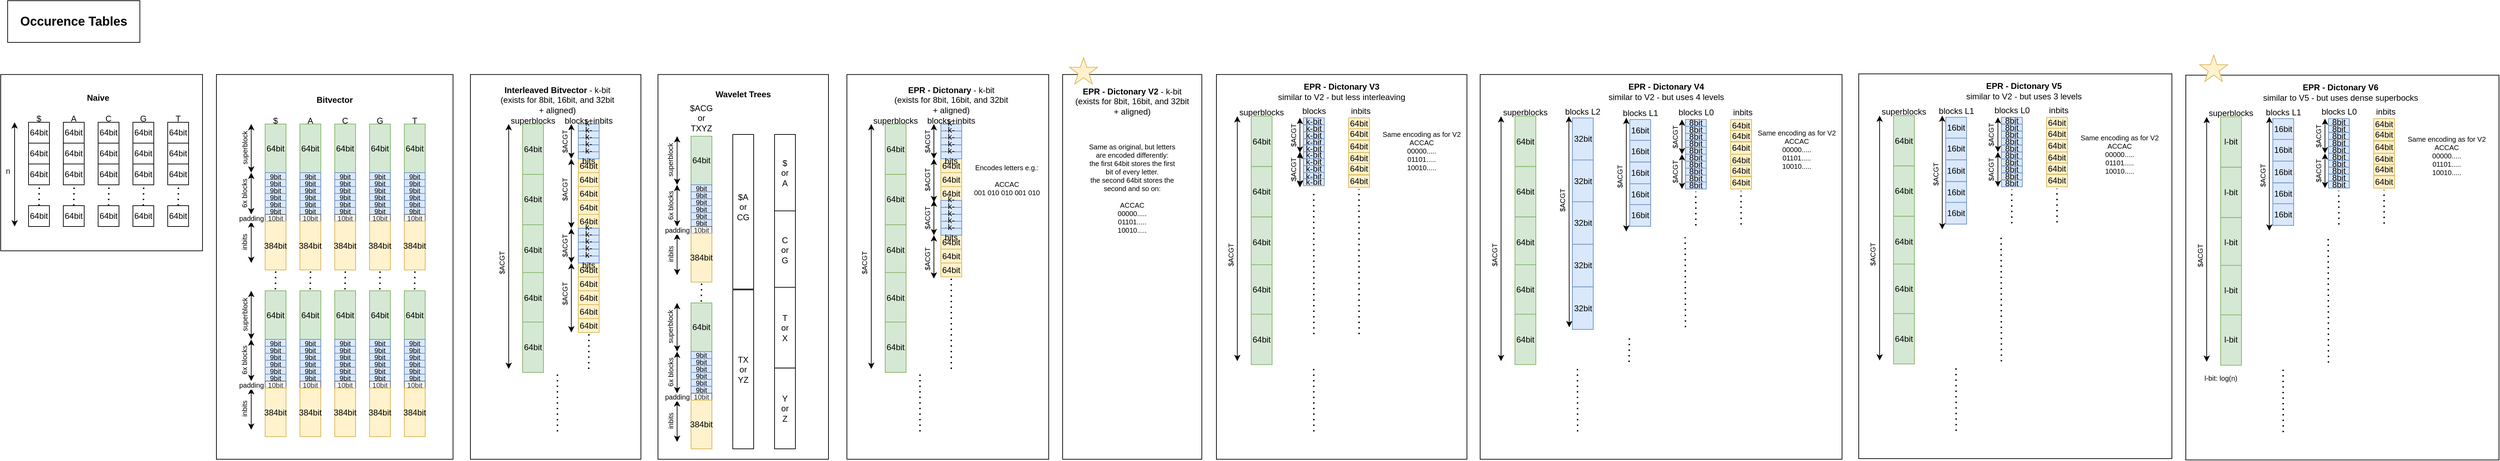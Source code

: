 <mxfile version="15.8.2" type="device"><diagram id="AK6Ww5tUBQvU01SU7w00" name="Page-1"><mxGraphModel dx="810" dy="446" grid="1" gridSize="10" guides="1" tooltips="1" connect="1" arrows="1" fold="1" page="1" pageScale="1" pageWidth="3300" pageHeight="4681" math="0" shadow="0"><root><mxCell id="0"/><mxCell id="1" parent="0"/><mxCell id="m6CC65_6i_NwIPKKxW05-1562" value="" style="rounded=0;whiteSpace=wrap;html=1;fontSize=10;" vertex="1" parent="1"><mxGeometry x="2136" y="206.25" width="520" height="553.75" as="geometry"/></mxCell><mxCell id="m6CC65_6i_NwIPKKxW05-1502" value="" style="rounded=0;whiteSpace=wrap;html=1;fontSize=10;" vertex="1" parent="1"><mxGeometry x="1757" y="206.25" width="360" height="553.75" as="geometry"/></mxCell><mxCell id="m6CC65_6i_NwIPKKxW05-1444" value="" style="rounded=0;whiteSpace=wrap;html=1;fontSize=10;" vertex="1" parent="1"><mxGeometry x="1536" y="206.25" width="200" height="553.75" as="geometry"/></mxCell><mxCell id="m6CC65_6i_NwIPKKxW05-1443" value="" style="rounded=0;whiteSpace=wrap;html=1;fontSize=10;" vertex="1" parent="1"><mxGeometry x="1226" y="206.25" width="290" height="553.75" as="geometry"/></mxCell><mxCell id="m6CC65_6i_NwIPKKxW05-1442" value="" style="rounded=0;whiteSpace=wrap;html=1;fontSize=10;" vertex="1" parent="1"><mxGeometry x="954.5" y="206.25" width="245" height="553.75" as="geometry"/></mxCell><mxCell id="m6CC65_6i_NwIPKKxW05-1441" value="" style="rounded=0;whiteSpace=wrap;html=1;fontSize=10;" vertex="1" parent="1"><mxGeometry x="685" y="206.25" width="245" height="553.75" as="geometry"/></mxCell><mxCell id="m6CC65_6i_NwIPKKxW05-1440" value="" style="rounded=0;whiteSpace=wrap;html=1;fontSize=10;" vertex="1" parent="1"><mxGeometry x="320" y="206.25" width="340" height="553.75" as="geometry"/></mxCell><mxCell id="m6CC65_6i_NwIPKKxW05-1439" value="" style="rounded=0;whiteSpace=wrap;html=1;fontSize=10;" vertex="1" parent="1"><mxGeometry x="10" y="206.25" width="290" height="253.75" as="geometry"/></mxCell><mxCell id="m6CC65_6i_NwIPKKxW05-1" value="64bit" style="rounded=0;whiteSpace=wrap;html=1;" vertex="1" parent="1"><mxGeometry x="50" y="275" width="30" height="30" as="geometry"/></mxCell><mxCell id="m6CC65_6i_NwIPKKxW05-2" value="64bit" style="rounded=0;whiteSpace=wrap;html=1;" vertex="1" parent="1"><mxGeometry x="50" y="305" width="30" height="30" as="geometry"/></mxCell><mxCell id="m6CC65_6i_NwIPKKxW05-3" value="64bit" style="rounded=0;whiteSpace=wrap;html=1;" vertex="1" parent="1"><mxGeometry x="50" y="335" width="30" height="30" as="geometry"/></mxCell><mxCell id="m6CC65_6i_NwIPKKxW05-4" value="64bit" style="rounded=0;whiteSpace=wrap;html=1;" vertex="1" parent="1"><mxGeometry x="50" y="395" width="30" height="30" as="geometry"/></mxCell><mxCell id="m6CC65_6i_NwIPKKxW05-7" value="" style="endArrow=none;dashed=1;html=1;dashPattern=1 3;strokeWidth=2;rounded=0;entryX=0.516;entryY=1.063;entryDx=0;entryDy=0;entryPerimeter=0;" edge="1" parent="1" target="m6CC65_6i_NwIPKKxW05-3"><mxGeometry width="50" height="50" relative="1" as="geometry"><mxPoint x="65" y="395" as="sourcePoint"/><mxPoint x="80" y="395" as="targetPoint"/></mxGeometry></mxCell><mxCell id="m6CC65_6i_NwIPKKxW05-8" value="64bit" style="rounded=0;whiteSpace=wrap;html=1;" vertex="1" parent="1"><mxGeometry x="100" y="275" width="30" height="30" as="geometry"/></mxCell><mxCell id="m6CC65_6i_NwIPKKxW05-9" value="64bit" style="rounded=0;whiteSpace=wrap;html=1;" vertex="1" parent="1"><mxGeometry x="100" y="305" width="30" height="30" as="geometry"/></mxCell><mxCell id="m6CC65_6i_NwIPKKxW05-10" value="64bit" style="rounded=0;whiteSpace=wrap;html=1;" vertex="1" parent="1"><mxGeometry x="100" y="335" width="30" height="30" as="geometry"/></mxCell><mxCell id="m6CC65_6i_NwIPKKxW05-11" value="64bit" style="rounded=0;whiteSpace=wrap;html=1;" vertex="1" parent="1"><mxGeometry x="100" y="395" width="30" height="30" as="geometry"/></mxCell><mxCell id="m6CC65_6i_NwIPKKxW05-12" value="" style="endArrow=none;dashed=1;html=1;dashPattern=1 3;strokeWidth=2;rounded=0;entryX=0.516;entryY=1.063;entryDx=0;entryDy=0;entryPerimeter=0;" edge="1" parent="1" target="m6CC65_6i_NwIPKKxW05-10"><mxGeometry width="50" height="50" relative="1" as="geometry"><mxPoint x="115" y="395" as="sourcePoint"/><mxPoint x="130" y="395" as="targetPoint"/></mxGeometry></mxCell><mxCell id="m6CC65_6i_NwIPKKxW05-13" value="64bit" style="rounded=0;whiteSpace=wrap;html=1;" vertex="1" parent="1"><mxGeometry x="150" y="275" width="30" height="30" as="geometry"/></mxCell><mxCell id="m6CC65_6i_NwIPKKxW05-14" value="64bit" style="rounded=0;whiteSpace=wrap;html=1;" vertex="1" parent="1"><mxGeometry x="150" y="305" width="30" height="30" as="geometry"/></mxCell><mxCell id="m6CC65_6i_NwIPKKxW05-15" value="64bit" style="rounded=0;whiteSpace=wrap;html=1;" vertex="1" parent="1"><mxGeometry x="150" y="335" width="30" height="30" as="geometry"/></mxCell><mxCell id="m6CC65_6i_NwIPKKxW05-16" value="64bit" style="rounded=0;whiteSpace=wrap;html=1;" vertex="1" parent="1"><mxGeometry x="150" y="395" width="30" height="30" as="geometry"/></mxCell><mxCell id="m6CC65_6i_NwIPKKxW05-17" value="" style="endArrow=none;dashed=1;html=1;dashPattern=1 3;strokeWidth=2;rounded=0;entryX=0.516;entryY=1.063;entryDx=0;entryDy=0;entryPerimeter=0;" edge="1" parent="1" target="m6CC65_6i_NwIPKKxW05-15"><mxGeometry width="50" height="50" relative="1" as="geometry"><mxPoint x="165" y="395" as="sourcePoint"/><mxPoint x="180" y="395" as="targetPoint"/></mxGeometry></mxCell><mxCell id="m6CC65_6i_NwIPKKxW05-18" value="64bit" style="rounded=0;whiteSpace=wrap;html=1;" vertex="1" parent="1"><mxGeometry x="200" y="275" width="30" height="30" as="geometry"/></mxCell><mxCell id="m6CC65_6i_NwIPKKxW05-19" value="64bit" style="rounded=0;whiteSpace=wrap;html=1;" vertex="1" parent="1"><mxGeometry x="200" y="305" width="30" height="30" as="geometry"/></mxCell><mxCell id="m6CC65_6i_NwIPKKxW05-20" value="64bit" style="rounded=0;whiteSpace=wrap;html=1;" vertex="1" parent="1"><mxGeometry x="200" y="335" width="30" height="30" as="geometry"/></mxCell><mxCell id="m6CC65_6i_NwIPKKxW05-21" value="64bit" style="rounded=0;whiteSpace=wrap;html=1;" vertex="1" parent="1"><mxGeometry x="200" y="395" width="30" height="30" as="geometry"/></mxCell><mxCell id="m6CC65_6i_NwIPKKxW05-22" value="" style="endArrow=none;dashed=1;html=1;dashPattern=1 3;strokeWidth=2;rounded=0;entryX=0.516;entryY=1.063;entryDx=0;entryDy=0;entryPerimeter=0;" edge="1" parent="1" target="m6CC65_6i_NwIPKKxW05-20"><mxGeometry width="50" height="50" relative="1" as="geometry"><mxPoint x="215" y="395" as="sourcePoint"/><mxPoint x="230" y="395" as="targetPoint"/></mxGeometry></mxCell><mxCell id="m6CC65_6i_NwIPKKxW05-23" value="64bit" style="rounded=0;whiteSpace=wrap;html=1;" vertex="1" parent="1"><mxGeometry x="250" y="275" width="30" height="30" as="geometry"/></mxCell><mxCell id="m6CC65_6i_NwIPKKxW05-24" value="64bit" style="rounded=0;whiteSpace=wrap;html=1;" vertex="1" parent="1"><mxGeometry x="250" y="305" width="30" height="30" as="geometry"/></mxCell><mxCell id="m6CC65_6i_NwIPKKxW05-25" value="64bit" style="rounded=0;whiteSpace=wrap;html=1;" vertex="1" parent="1"><mxGeometry x="250" y="335" width="30" height="30" as="geometry"/></mxCell><mxCell id="m6CC65_6i_NwIPKKxW05-26" value="64bit" style="rounded=0;whiteSpace=wrap;html=1;" vertex="1" parent="1"><mxGeometry x="250" y="395" width="30" height="30" as="geometry"/></mxCell><mxCell id="m6CC65_6i_NwIPKKxW05-27" value="" style="endArrow=none;dashed=1;html=1;dashPattern=1 3;strokeWidth=2;rounded=0;entryX=0.516;entryY=1.063;entryDx=0;entryDy=0;entryPerimeter=0;" edge="1" parent="1" target="m6CC65_6i_NwIPKKxW05-25"><mxGeometry width="50" height="50" relative="1" as="geometry"><mxPoint x="265" y="395" as="sourcePoint"/><mxPoint x="280" y="395" as="targetPoint"/></mxGeometry></mxCell><mxCell id="m6CC65_6i_NwIPKKxW05-28" value="" style="endArrow=classic;startArrow=classic;html=1;rounded=0;" edge="1" parent="1"><mxGeometry width="50" height="50" relative="1" as="geometry"><mxPoint x="30" y="425" as="sourcePoint"/><mxPoint x="30" y="275" as="targetPoint"/></mxGeometry></mxCell><mxCell id="m6CC65_6i_NwIPKKxW05-29" value="n" style="edgeLabel;html=1;align=center;verticalAlign=middle;resizable=0;points=[];" vertex="1" connectable="0" parent="m6CC65_6i_NwIPKKxW05-28"><mxGeometry x="-0.282" y="1" relative="1" as="geometry"><mxPoint x="-9" y="-26" as="offset"/></mxGeometry></mxCell><mxCell id="m6CC65_6i_NwIPKKxW05-31" value="$" style="text;html=1;strokeColor=none;fillColor=none;align=center;verticalAlign=middle;whiteSpace=wrap;rounded=0;" vertex="1" parent="1"><mxGeometry x="50" y="265" width="30" height="10" as="geometry"/></mxCell><mxCell id="m6CC65_6i_NwIPKKxW05-32" value="A" style="text;html=1;strokeColor=none;fillColor=none;align=center;verticalAlign=middle;whiteSpace=wrap;rounded=0;" vertex="1" parent="1"><mxGeometry x="100" y="265" width="30" height="10" as="geometry"/></mxCell><mxCell id="m6CC65_6i_NwIPKKxW05-33" value="C" style="text;html=1;strokeColor=none;fillColor=none;align=center;verticalAlign=middle;whiteSpace=wrap;rounded=0;" vertex="1" parent="1"><mxGeometry x="150" y="265" width="30" height="10" as="geometry"/></mxCell><mxCell id="m6CC65_6i_NwIPKKxW05-34" value="G" style="text;html=1;strokeColor=none;fillColor=none;align=center;verticalAlign=middle;whiteSpace=wrap;rounded=0;" vertex="1" parent="1"><mxGeometry x="200" y="265" width="30" height="10" as="geometry"/></mxCell><mxCell id="m6CC65_6i_NwIPKKxW05-35" value="T" style="text;html=1;strokeColor=none;fillColor=none;align=center;verticalAlign=middle;whiteSpace=wrap;rounded=0;" vertex="1" parent="1"><mxGeometry x="250" y="265" width="30" height="10" as="geometry"/></mxCell><mxCell id="m6CC65_6i_NwIPKKxW05-36" value="&lt;b&gt;Naive&lt;/b&gt;" style="text;html=1;strokeColor=none;fillColor=none;align=center;verticalAlign=middle;whiteSpace=wrap;rounded=0;" vertex="1" parent="1"><mxGeometry x="20" y="225" width="260" height="30" as="geometry"/></mxCell><mxCell id="m6CC65_6i_NwIPKKxW05-37" value="64bit" style="rounded=0;whiteSpace=wrap;html=1;fillColor=#d5e8d4;strokeColor=#82b366;" vertex="1" parent="1"><mxGeometry x="390" y="277.5" width="30" height="70" as="geometry"/></mxCell><mxCell id="m6CC65_6i_NwIPKKxW05-38" value="&lt;font style=&quot;font-size: 10px&quot;&gt;9bit&lt;/font&gt;" style="rounded=0;whiteSpace=wrap;html=1;fillColor=#dae8fc;strokeColor=#6c8ebf;" vertex="1" parent="1"><mxGeometry x="390" y="347.5" width="30" height="10" as="geometry"/></mxCell><mxCell id="m6CC65_6i_NwIPKKxW05-64" value="$" style="text;html=1;strokeColor=none;fillColor=none;align=center;verticalAlign=middle;whiteSpace=wrap;rounded=0;" vertex="1" parent="1"><mxGeometry x="390" y="267.5" width="30" height="10" as="geometry"/></mxCell><mxCell id="m6CC65_6i_NwIPKKxW05-69" value="&lt;b&gt;Bitvector&lt;/b&gt;" style="text;html=1;strokeColor=none;fillColor=none;align=center;verticalAlign=middle;whiteSpace=wrap;rounded=0;" vertex="1" parent="1"><mxGeometry x="360" y="227.5" width="260" height="30" as="geometry"/></mxCell><mxCell id="m6CC65_6i_NwIPKKxW05-75" value="&lt;font style=&quot;font-size: 10px&quot;&gt;9bit&lt;/font&gt;" style="rounded=0;whiteSpace=wrap;html=1;fillColor=#dae8fc;strokeColor=#6c8ebf;" vertex="1" parent="1"><mxGeometry x="390" y="357.5" width="30" height="10" as="geometry"/></mxCell><mxCell id="m6CC65_6i_NwIPKKxW05-76" value="&lt;font style=&quot;font-size: 10px&quot;&gt;9bit&lt;/font&gt;" style="rounded=0;whiteSpace=wrap;html=1;fillColor=#dae8fc;strokeColor=#6c8ebf;" vertex="1" parent="1"><mxGeometry x="390" y="367.5" width="30" height="10" as="geometry"/></mxCell><mxCell id="m6CC65_6i_NwIPKKxW05-77" value="&lt;font style=&quot;font-size: 10px&quot;&gt;9bit&lt;/font&gt;" style="rounded=0;whiteSpace=wrap;html=1;fillColor=#dae8fc;strokeColor=#6c8ebf;" vertex="1" parent="1"><mxGeometry x="390" y="377.5" width="30" height="10" as="geometry"/></mxCell><mxCell id="m6CC65_6i_NwIPKKxW05-78" value="&lt;font style=&quot;font-size: 10px&quot;&gt;9bit&lt;/font&gt;" style="rounded=0;whiteSpace=wrap;html=1;fillColor=#dae8fc;strokeColor=#6c8ebf;" vertex="1" parent="1"><mxGeometry x="390" y="387.5" width="30" height="10" as="geometry"/></mxCell><mxCell id="m6CC65_6i_NwIPKKxW05-79" value="&lt;font style=&quot;font-size: 10px&quot;&gt;9bit&lt;/font&gt;" style="rounded=0;whiteSpace=wrap;html=1;fillColor=#dae8fc;strokeColor=#6c8ebf;" vertex="1" parent="1"><mxGeometry x="390" y="397.5" width="30" height="10" as="geometry"/></mxCell><mxCell id="m6CC65_6i_NwIPKKxW05-80" value="&lt;div&gt;&lt;font style=&quot;font-size: 10px&quot;&gt;10bit&lt;/font&gt;&lt;/div&gt;" style="rounded=0;whiteSpace=wrap;html=1;fillColor=#f5f5f5;fontColor=#333333;strokeColor=#666666;" vertex="1" parent="1"><mxGeometry x="390" y="407.5" width="30" height="10" as="geometry"/></mxCell><mxCell id="m6CC65_6i_NwIPKKxW05-81" value="384bit" style="rounded=0;whiteSpace=wrap;html=1;;rotate=90;fillColor=#fff2cc;strokeColor=#d6b656;" vertex="1" parent="1"><mxGeometry x="390" y="417.5" width="30" height="70" as="geometry"/></mxCell><mxCell id="m6CC65_6i_NwIPKKxW05-91" value="" style="endArrow=none;dashed=1;html=1;dashPattern=1 3;strokeWidth=2;rounded=0;entryX=0.516;entryY=1.063;entryDx=0;entryDy=0;entryPerimeter=0;" edge="1" parent="1"><mxGeometry width="50" height="50" relative="1" as="geometry"><mxPoint x="404.76" y="515.61" as="sourcePoint"/><mxPoint x="405.24" y="487.5" as="targetPoint"/></mxGeometry></mxCell><mxCell id="m6CC65_6i_NwIPKKxW05-92" value="" style="endArrow=classic;startArrow=classic;html=1;rounded=0;fontSize=10;" edge="1" parent="1"><mxGeometry width="50" height="50" relative="1" as="geometry"><mxPoint x="370" y="347.5" as="sourcePoint"/><mxPoint x="370" y="277.5" as="targetPoint"/></mxGeometry></mxCell><mxCell id="m6CC65_6i_NwIPKKxW05-93" value="superblock" style="edgeLabel;html=1;align=center;verticalAlign=middle;resizable=0;points=[];fontSize=10;rotation=-90;" vertex="1" connectable="0" parent="m6CC65_6i_NwIPKKxW05-92"><mxGeometry x="0.468" relative="1" as="geometry"><mxPoint x="-10" y="16" as="offset"/></mxGeometry></mxCell><mxCell id="m6CC65_6i_NwIPKKxW05-94" value="" style="endArrow=classic;startArrow=classic;html=1;rounded=0;fontSize=10;" edge="1" parent="1"><mxGeometry width="50" height="50" relative="1" as="geometry"><mxPoint x="370" y="407.5" as="sourcePoint"/><mxPoint x="370" y="347.5" as="targetPoint"/></mxGeometry></mxCell><mxCell id="m6CC65_6i_NwIPKKxW05-95" value="&lt;div&gt;6x blocks&lt;/div&gt;" style="edgeLabel;html=1;align=center;verticalAlign=middle;resizable=0;points=[];fontSize=10;rotation=-90;" vertex="1" connectable="0" parent="m6CC65_6i_NwIPKKxW05-94"><mxGeometry x="0.468" relative="1" as="geometry"><mxPoint x="-10" y="14" as="offset"/></mxGeometry></mxCell><mxCell id="m6CC65_6i_NwIPKKxW05-96" value="" style="endArrow=classic;startArrow=classic;html=1;rounded=0;fontSize=10;" edge="1" parent="1"><mxGeometry width="50" height="50" relative="1" as="geometry"><mxPoint x="370" y="477.5" as="sourcePoint"/><mxPoint x="370" y="417.5" as="targetPoint"/></mxGeometry></mxCell><mxCell id="m6CC65_6i_NwIPKKxW05-97" value="&lt;div&gt;inbits&lt;/div&gt;" style="edgeLabel;html=1;align=center;verticalAlign=middle;resizable=0;points=[];fontSize=10;rotation=-90;" vertex="1" connectable="0" parent="m6CC65_6i_NwIPKKxW05-96"><mxGeometry x="0.468" relative="1" as="geometry"><mxPoint x="-10" y="14" as="offset"/></mxGeometry></mxCell><mxCell id="m6CC65_6i_NwIPKKxW05-100" value="padding" style="edgeLabel;html=1;align=center;verticalAlign=middle;resizable=0;points=[];fontSize=10;rotation=0;" vertex="1" connectable="0" parent="1"><mxGeometry x="370" y="412.505" as="geometry"/></mxCell><mxCell id="m6CC65_6i_NwIPKKxW05-101" value="64bit" style="rounded=0;whiteSpace=wrap;html=1;fillColor=#d5e8d4;strokeColor=#82b366;" vertex="1" parent="1"><mxGeometry x="390" y="517.5" width="30" height="70" as="geometry"/></mxCell><mxCell id="m6CC65_6i_NwIPKKxW05-102" value="&lt;font style=&quot;font-size: 10px&quot;&gt;9bit&lt;/font&gt;" style="rounded=0;whiteSpace=wrap;html=1;fillColor=#dae8fc;strokeColor=#6c8ebf;" vertex="1" parent="1"><mxGeometry x="390" y="587.5" width="30" height="10" as="geometry"/></mxCell><mxCell id="m6CC65_6i_NwIPKKxW05-104" value="&lt;font style=&quot;font-size: 10px&quot;&gt;9bit&lt;/font&gt;" style="rounded=0;whiteSpace=wrap;html=1;fillColor=#dae8fc;strokeColor=#6c8ebf;" vertex="1" parent="1"><mxGeometry x="390" y="597.5" width="30" height="10" as="geometry"/></mxCell><mxCell id="m6CC65_6i_NwIPKKxW05-105" value="&lt;font style=&quot;font-size: 10px&quot;&gt;9bit&lt;/font&gt;" style="rounded=0;whiteSpace=wrap;html=1;fillColor=#dae8fc;strokeColor=#6c8ebf;" vertex="1" parent="1"><mxGeometry x="390" y="607.5" width="30" height="10" as="geometry"/></mxCell><mxCell id="m6CC65_6i_NwIPKKxW05-106" value="&lt;font style=&quot;font-size: 10px&quot;&gt;9bit&lt;/font&gt;" style="rounded=0;whiteSpace=wrap;html=1;fillColor=#dae8fc;strokeColor=#6c8ebf;" vertex="1" parent="1"><mxGeometry x="390" y="617.5" width="30" height="10" as="geometry"/></mxCell><mxCell id="m6CC65_6i_NwIPKKxW05-107" value="&lt;font style=&quot;font-size: 10px&quot;&gt;9bit&lt;/font&gt;" style="rounded=0;whiteSpace=wrap;html=1;fillColor=#dae8fc;strokeColor=#6c8ebf;" vertex="1" parent="1"><mxGeometry x="390" y="627.5" width="30" height="10" as="geometry"/></mxCell><mxCell id="m6CC65_6i_NwIPKKxW05-108" value="&lt;font style=&quot;font-size: 10px&quot;&gt;9bit&lt;/font&gt;" style="rounded=0;whiteSpace=wrap;html=1;fillColor=#dae8fc;strokeColor=#6c8ebf;" vertex="1" parent="1"><mxGeometry x="390" y="637.5" width="30" height="10" as="geometry"/></mxCell><mxCell id="m6CC65_6i_NwIPKKxW05-109" value="&lt;div&gt;&lt;font style=&quot;font-size: 10px&quot;&gt;10bit&lt;/font&gt;&lt;/div&gt;" style="rounded=0;whiteSpace=wrap;html=1;fillColor=#f5f5f5;fontColor=#333333;strokeColor=#666666;" vertex="1" parent="1"><mxGeometry x="390" y="647.5" width="30" height="10" as="geometry"/></mxCell><mxCell id="m6CC65_6i_NwIPKKxW05-110" value="384bit" style="rounded=0;whiteSpace=wrap;html=1;;rotate=90;fillColor=#fff2cc;strokeColor=#d6b656;" vertex="1" parent="1"><mxGeometry x="390" y="657.5" width="30" height="70" as="geometry"/></mxCell><mxCell id="m6CC65_6i_NwIPKKxW05-111" value="" style="endArrow=classic;startArrow=classic;html=1;rounded=0;fontSize=10;" edge="1" parent="1"><mxGeometry width="50" height="50" relative="1" as="geometry"><mxPoint x="370" y="587.5" as="sourcePoint"/><mxPoint x="370" y="517.5" as="targetPoint"/></mxGeometry></mxCell><mxCell id="m6CC65_6i_NwIPKKxW05-112" value="superblock" style="edgeLabel;html=1;align=center;verticalAlign=middle;resizable=0;points=[];fontSize=10;rotation=-90;" vertex="1" connectable="0" parent="m6CC65_6i_NwIPKKxW05-111"><mxGeometry x="0.468" relative="1" as="geometry"><mxPoint x="-10" y="16" as="offset"/></mxGeometry></mxCell><mxCell id="m6CC65_6i_NwIPKKxW05-113" value="" style="endArrow=classic;startArrow=classic;html=1;rounded=0;fontSize=10;" edge="1" parent="1"><mxGeometry width="50" height="50" relative="1" as="geometry"><mxPoint x="370" y="647.5" as="sourcePoint"/><mxPoint x="370" y="587.5" as="targetPoint"/></mxGeometry></mxCell><mxCell id="m6CC65_6i_NwIPKKxW05-114" value="&lt;div&gt;6x blocks&lt;/div&gt;" style="edgeLabel;html=1;align=center;verticalAlign=middle;resizable=0;points=[];fontSize=10;rotation=-90;" vertex="1" connectable="0" parent="m6CC65_6i_NwIPKKxW05-113"><mxGeometry x="0.468" relative="1" as="geometry"><mxPoint x="-10" y="14" as="offset"/></mxGeometry></mxCell><mxCell id="m6CC65_6i_NwIPKKxW05-115" value="" style="endArrow=classic;startArrow=classic;html=1;rounded=0;fontSize=10;" edge="1" parent="1"><mxGeometry width="50" height="50" relative="1" as="geometry"><mxPoint x="370" y="717.5" as="sourcePoint"/><mxPoint x="370" y="657.5" as="targetPoint"/></mxGeometry></mxCell><mxCell id="m6CC65_6i_NwIPKKxW05-116" value="&lt;div&gt;inbits&lt;/div&gt;" style="edgeLabel;html=1;align=center;verticalAlign=middle;resizable=0;points=[];fontSize=10;rotation=-90;" vertex="1" connectable="0" parent="m6CC65_6i_NwIPKKxW05-115"><mxGeometry x="0.468" relative="1" as="geometry"><mxPoint x="-10" y="14" as="offset"/></mxGeometry></mxCell><mxCell id="m6CC65_6i_NwIPKKxW05-117" value="padding" style="edgeLabel;html=1;align=center;verticalAlign=middle;resizable=0;points=[];fontSize=10;rotation=0;" vertex="1" connectable="0" parent="1"><mxGeometry x="370" y="652.505" as="geometry"/></mxCell><mxCell id="m6CC65_6i_NwIPKKxW05-118" value="64bit" style="rounded=0;whiteSpace=wrap;html=1;fillColor=#d5e8d4;strokeColor=#82b366;" vertex="1" parent="1"><mxGeometry x="440" y="277.5" width="30" height="70" as="geometry"/></mxCell><mxCell id="m6CC65_6i_NwIPKKxW05-119" value="&lt;font style=&quot;font-size: 10px&quot;&gt;9bit&lt;/font&gt;" style="rounded=0;whiteSpace=wrap;html=1;fillColor=#dae8fc;strokeColor=#6c8ebf;" vertex="1" parent="1"><mxGeometry x="440" y="347.5" width="30" height="10" as="geometry"/></mxCell><mxCell id="m6CC65_6i_NwIPKKxW05-120" value="A" style="text;html=1;strokeColor=none;fillColor=none;align=center;verticalAlign=middle;whiteSpace=wrap;rounded=0;" vertex="1" parent="1"><mxGeometry x="440" y="267.5" width="30" height="10" as="geometry"/></mxCell><mxCell id="m6CC65_6i_NwIPKKxW05-121" value="&lt;font style=&quot;font-size: 10px&quot;&gt;9bit&lt;/font&gt;" style="rounded=0;whiteSpace=wrap;html=1;fillColor=#dae8fc;strokeColor=#6c8ebf;" vertex="1" parent="1"><mxGeometry x="440" y="357.5" width="30" height="10" as="geometry"/></mxCell><mxCell id="m6CC65_6i_NwIPKKxW05-122" value="&lt;font style=&quot;font-size: 10px&quot;&gt;9bit&lt;/font&gt;" style="rounded=0;whiteSpace=wrap;html=1;fillColor=#dae8fc;strokeColor=#6c8ebf;" vertex="1" parent="1"><mxGeometry x="440" y="367.5" width="30" height="10" as="geometry"/></mxCell><mxCell id="m6CC65_6i_NwIPKKxW05-123" value="&lt;font style=&quot;font-size: 10px&quot;&gt;9bit&lt;/font&gt;" style="rounded=0;whiteSpace=wrap;html=1;fillColor=#dae8fc;strokeColor=#6c8ebf;" vertex="1" parent="1"><mxGeometry x="440" y="377.5" width="30" height="10" as="geometry"/></mxCell><mxCell id="m6CC65_6i_NwIPKKxW05-124" value="&lt;font style=&quot;font-size: 10px&quot;&gt;9bit&lt;/font&gt;" style="rounded=0;whiteSpace=wrap;html=1;fillColor=#dae8fc;strokeColor=#6c8ebf;" vertex="1" parent="1"><mxGeometry x="440" y="387.5" width="30" height="10" as="geometry"/></mxCell><mxCell id="m6CC65_6i_NwIPKKxW05-125" value="&lt;font style=&quot;font-size: 10px&quot;&gt;9bit&lt;/font&gt;" style="rounded=0;whiteSpace=wrap;html=1;fillColor=#dae8fc;strokeColor=#6c8ebf;" vertex="1" parent="1"><mxGeometry x="440" y="397.5" width="30" height="10" as="geometry"/></mxCell><mxCell id="m6CC65_6i_NwIPKKxW05-126" value="&lt;div&gt;&lt;font style=&quot;font-size: 10px&quot;&gt;10bit&lt;/font&gt;&lt;/div&gt;" style="rounded=0;whiteSpace=wrap;html=1;fillColor=#f5f5f5;fontColor=#333333;strokeColor=#666666;" vertex="1" parent="1"><mxGeometry x="440" y="407.5" width="30" height="10" as="geometry"/></mxCell><mxCell id="m6CC65_6i_NwIPKKxW05-127" value="384bit" style="rounded=0;whiteSpace=wrap;html=1;;rotate=90;fillColor=#fff2cc;strokeColor=#d6b656;" vertex="1" parent="1"><mxGeometry x="440" y="417.5" width="30" height="70" as="geometry"/></mxCell><mxCell id="m6CC65_6i_NwIPKKxW05-128" value="" style="endArrow=none;dashed=1;html=1;dashPattern=1 3;strokeWidth=2;rounded=0;entryX=0.516;entryY=1.063;entryDx=0;entryDy=0;entryPerimeter=0;" edge="1" parent="1"><mxGeometry width="50" height="50" relative="1" as="geometry"><mxPoint x="454.76" y="515.61" as="sourcePoint"/><mxPoint x="455.24" y="487.5" as="targetPoint"/></mxGeometry></mxCell><mxCell id="m6CC65_6i_NwIPKKxW05-136" value="64bit" style="rounded=0;whiteSpace=wrap;html=1;fillColor=#d5e8d4;strokeColor=#82b366;" vertex="1" parent="1"><mxGeometry x="440" y="517.5" width="30" height="70" as="geometry"/></mxCell><mxCell id="m6CC65_6i_NwIPKKxW05-137" value="&lt;font style=&quot;font-size: 10px&quot;&gt;9bit&lt;/font&gt;" style="rounded=0;whiteSpace=wrap;html=1;fillColor=#dae8fc;strokeColor=#6c8ebf;" vertex="1" parent="1"><mxGeometry x="440" y="587.5" width="30" height="10" as="geometry"/></mxCell><mxCell id="m6CC65_6i_NwIPKKxW05-138" value="&lt;font style=&quot;font-size: 10px&quot;&gt;9bit&lt;/font&gt;" style="rounded=0;whiteSpace=wrap;html=1;fillColor=#dae8fc;strokeColor=#6c8ebf;" vertex="1" parent="1"><mxGeometry x="440" y="597.5" width="30" height="10" as="geometry"/></mxCell><mxCell id="m6CC65_6i_NwIPKKxW05-139" value="&lt;font style=&quot;font-size: 10px&quot;&gt;9bit&lt;/font&gt;" style="rounded=0;whiteSpace=wrap;html=1;fillColor=#dae8fc;strokeColor=#6c8ebf;" vertex="1" parent="1"><mxGeometry x="440" y="607.5" width="30" height="10" as="geometry"/></mxCell><mxCell id="m6CC65_6i_NwIPKKxW05-140" value="&lt;font style=&quot;font-size: 10px&quot;&gt;9bit&lt;/font&gt;" style="rounded=0;whiteSpace=wrap;html=1;fillColor=#dae8fc;strokeColor=#6c8ebf;" vertex="1" parent="1"><mxGeometry x="440" y="617.5" width="30" height="10" as="geometry"/></mxCell><mxCell id="m6CC65_6i_NwIPKKxW05-141" value="&lt;font style=&quot;font-size: 10px&quot;&gt;9bit&lt;/font&gt;" style="rounded=0;whiteSpace=wrap;html=1;fillColor=#dae8fc;strokeColor=#6c8ebf;" vertex="1" parent="1"><mxGeometry x="440" y="627.5" width="30" height="10" as="geometry"/></mxCell><mxCell id="m6CC65_6i_NwIPKKxW05-142" value="&lt;font style=&quot;font-size: 10px&quot;&gt;9bit&lt;/font&gt;" style="rounded=0;whiteSpace=wrap;html=1;fillColor=#dae8fc;strokeColor=#6c8ebf;" vertex="1" parent="1"><mxGeometry x="440" y="637.5" width="30" height="10" as="geometry"/></mxCell><mxCell id="m6CC65_6i_NwIPKKxW05-143" value="&lt;div&gt;&lt;font style=&quot;font-size: 10px&quot;&gt;10bit&lt;/font&gt;&lt;/div&gt;" style="rounded=0;whiteSpace=wrap;html=1;fillColor=#f5f5f5;fontColor=#333333;strokeColor=#666666;" vertex="1" parent="1"><mxGeometry x="440" y="647.5" width="30" height="10" as="geometry"/></mxCell><mxCell id="m6CC65_6i_NwIPKKxW05-144" value="384bit" style="rounded=0;whiteSpace=wrap;html=1;;rotate=90;fillColor=#fff2cc;strokeColor=#d6b656;" vertex="1" parent="1"><mxGeometry x="440" y="657.5" width="30" height="70" as="geometry"/></mxCell><mxCell id="m6CC65_6i_NwIPKKxW05-152" value="64bit" style="rounded=0;whiteSpace=wrap;html=1;fillColor=#d5e8d4;strokeColor=#82b366;" vertex="1" parent="1"><mxGeometry x="490" y="277.5" width="30" height="70" as="geometry"/></mxCell><mxCell id="m6CC65_6i_NwIPKKxW05-153" value="&lt;font style=&quot;font-size: 10px&quot;&gt;9bit&lt;/font&gt;" style="rounded=0;whiteSpace=wrap;html=1;fillColor=#dae8fc;strokeColor=#6c8ebf;" vertex="1" parent="1"><mxGeometry x="490" y="347.5" width="30" height="10" as="geometry"/></mxCell><mxCell id="m6CC65_6i_NwIPKKxW05-154" value="C" style="text;html=1;strokeColor=none;fillColor=none;align=center;verticalAlign=middle;whiteSpace=wrap;rounded=0;" vertex="1" parent="1"><mxGeometry x="490" y="267.5" width="30" height="10" as="geometry"/></mxCell><mxCell id="m6CC65_6i_NwIPKKxW05-155" value="&lt;font style=&quot;font-size: 10px&quot;&gt;9bit&lt;/font&gt;" style="rounded=0;whiteSpace=wrap;html=1;fillColor=#dae8fc;strokeColor=#6c8ebf;" vertex="1" parent="1"><mxGeometry x="490" y="357.5" width="30" height="10" as="geometry"/></mxCell><mxCell id="m6CC65_6i_NwIPKKxW05-156" value="&lt;font style=&quot;font-size: 10px&quot;&gt;9bit&lt;/font&gt;" style="rounded=0;whiteSpace=wrap;html=1;fillColor=#dae8fc;strokeColor=#6c8ebf;" vertex="1" parent="1"><mxGeometry x="490" y="367.5" width="30" height="10" as="geometry"/></mxCell><mxCell id="m6CC65_6i_NwIPKKxW05-157" value="&lt;font style=&quot;font-size: 10px&quot;&gt;9bit&lt;/font&gt;" style="rounded=0;whiteSpace=wrap;html=1;fillColor=#dae8fc;strokeColor=#6c8ebf;" vertex="1" parent="1"><mxGeometry x="490" y="377.5" width="30" height="10" as="geometry"/></mxCell><mxCell id="m6CC65_6i_NwIPKKxW05-158" value="&lt;font style=&quot;font-size: 10px&quot;&gt;9bit&lt;/font&gt;" style="rounded=0;whiteSpace=wrap;html=1;fillColor=#dae8fc;strokeColor=#6c8ebf;" vertex="1" parent="1"><mxGeometry x="490" y="387.5" width="30" height="10" as="geometry"/></mxCell><mxCell id="m6CC65_6i_NwIPKKxW05-159" value="&lt;font style=&quot;font-size: 10px&quot;&gt;9bit&lt;/font&gt;" style="rounded=0;whiteSpace=wrap;html=1;fillColor=#dae8fc;strokeColor=#6c8ebf;" vertex="1" parent="1"><mxGeometry x="490" y="397.5" width="30" height="10" as="geometry"/></mxCell><mxCell id="m6CC65_6i_NwIPKKxW05-160" value="&lt;div&gt;&lt;font style=&quot;font-size: 10px&quot;&gt;10bit&lt;/font&gt;&lt;/div&gt;" style="rounded=0;whiteSpace=wrap;html=1;fillColor=#f5f5f5;fontColor=#333333;strokeColor=#666666;" vertex="1" parent="1"><mxGeometry x="490" y="407.5" width="30" height="10" as="geometry"/></mxCell><mxCell id="m6CC65_6i_NwIPKKxW05-161" value="384bit" style="rounded=0;whiteSpace=wrap;html=1;;rotate=90;fillColor=#fff2cc;strokeColor=#d6b656;" vertex="1" parent="1"><mxGeometry x="490" y="417.5" width="30" height="70" as="geometry"/></mxCell><mxCell id="m6CC65_6i_NwIPKKxW05-162" value="" style="endArrow=none;dashed=1;html=1;dashPattern=1 3;strokeWidth=2;rounded=0;entryX=0.516;entryY=1.063;entryDx=0;entryDy=0;entryPerimeter=0;" edge="1" parent="1"><mxGeometry width="50" height="50" relative="1" as="geometry"><mxPoint x="504.76" y="515.61" as="sourcePoint"/><mxPoint x="505.24" y="487.5" as="targetPoint"/></mxGeometry></mxCell><mxCell id="m6CC65_6i_NwIPKKxW05-163" value="64bit" style="rounded=0;whiteSpace=wrap;html=1;fillColor=#d5e8d4;strokeColor=#82b366;" vertex="1" parent="1"><mxGeometry x="490" y="517.5" width="30" height="70" as="geometry"/></mxCell><mxCell id="m6CC65_6i_NwIPKKxW05-164" value="&lt;font style=&quot;font-size: 10px&quot;&gt;9bit&lt;/font&gt;" style="rounded=0;whiteSpace=wrap;html=1;fillColor=#dae8fc;strokeColor=#6c8ebf;" vertex="1" parent="1"><mxGeometry x="490" y="587.5" width="30" height="10" as="geometry"/></mxCell><mxCell id="m6CC65_6i_NwIPKKxW05-165" value="&lt;font style=&quot;font-size: 10px&quot;&gt;9bit&lt;/font&gt;" style="rounded=0;whiteSpace=wrap;html=1;fillColor=#dae8fc;strokeColor=#6c8ebf;" vertex="1" parent="1"><mxGeometry x="490" y="597.5" width="30" height="10" as="geometry"/></mxCell><mxCell id="m6CC65_6i_NwIPKKxW05-166" value="&lt;font style=&quot;font-size: 10px&quot;&gt;9bit&lt;/font&gt;" style="rounded=0;whiteSpace=wrap;html=1;fillColor=#dae8fc;strokeColor=#6c8ebf;" vertex="1" parent="1"><mxGeometry x="490" y="607.5" width="30" height="10" as="geometry"/></mxCell><mxCell id="m6CC65_6i_NwIPKKxW05-167" value="&lt;font style=&quot;font-size: 10px&quot;&gt;9bit&lt;/font&gt;" style="rounded=0;whiteSpace=wrap;html=1;fillColor=#dae8fc;strokeColor=#6c8ebf;" vertex="1" parent="1"><mxGeometry x="490" y="617.5" width="30" height="10" as="geometry"/></mxCell><mxCell id="m6CC65_6i_NwIPKKxW05-168" value="&lt;font style=&quot;font-size: 10px&quot;&gt;9bit&lt;/font&gt;" style="rounded=0;whiteSpace=wrap;html=1;fillColor=#dae8fc;strokeColor=#6c8ebf;" vertex="1" parent="1"><mxGeometry x="490" y="627.5" width="30" height="10" as="geometry"/></mxCell><mxCell id="m6CC65_6i_NwIPKKxW05-169" value="&lt;font style=&quot;font-size: 10px&quot;&gt;9bit&lt;/font&gt;" style="rounded=0;whiteSpace=wrap;html=1;fillColor=#dae8fc;strokeColor=#6c8ebf;" vertex="1" parent="1"><mxGeometry x="490" y="637.5" width="30" height="10" as="geometry"/></mxCell><mxCell id="m6CC65_6i_NwIPKKxW05-170" value="&lt;div&gt;&lt;font style=&quot;font-size: 10px&quot;&gt;10bit&lt;/font&gt;&lt;/div&gt;" style="rounded=0;whiteSpace=wrap;html=1;fillColor=#f5f5f5;fontColor=#333333;strokeColor=#666666;" vertex="1" parent="1"><mxGeometry x="490" y="647.5" width="30" height="10" as="geometry"/></mxCell><mxCell id="m6CC65_6i_NwIPKKxW05-171" value="384bit" style="rounded=0;whiteSpace=wrap;html=1;;rotate=90;fillColor=#fff2cc;strokeColor=#d6b656;" vertex="1" parent="1"><mxGeometry x="490" y="657.5" width="30" height="70" as="geometry"/></mxCell><mxCell id="m6CC65_6i_NwIPKKxW05-172" value="64bit" style="rounded=0;whiteSpace=wrap;html=1;fillColor=#d5e8d4;strokeColor=#82b366;" vertex="1" parent="1"><mxGeometry x="540" y="277.5" width="30" height="70" as="geometry"/></mxCell><mxCell id="m6CC65_6i_NwIPKKxW05-173" value="&lt;font style=&quot;font-size: 10px&quot;&gt;9bit&lt;/font&gt;" style="rounded=0;whiteSpace=wrap;html=1;fillColor=#dae8fc;strokeColor=#6c8ebf;" vertex="1" parent="1"><mxGeometry x="540" y="347.5" width="30" height="10" as="geometry"/></mxCell><mxCell id="m6CC65_6i_NwIPKKxW05-174" value="G" style="text;html=1;strokeColor=none;fillColor=none;align=center;verticalAlign=middle;whiteSpace=wrap;rounded=0;" vertex="1" parent="1"><mxGeometry x="540" y="267.5" width="30" height="10" as="geometry"/></mxCell><mxCell id="m6CC65_6i_NwIPKKxW05-175" value="&lt;font style=&quot;font-size: 10px&quot;&gt;9bit&lt;/font&gt;" style="rounded=0;whiteSpace=wrap;html=1;fillColor=#dae8fc;strokeColor=#6c8ebf;" vertex="1" parent="1"><mxGeometry x="540" y="357.5" width="30" height="10" as="geometry"/></mxCell><mxCell id="m6CC65_6i_NwIPKKxW05-176" value="&lt;font style=&quot;font-size: 10px&quot;&gt;9bit&lt;/font&gt;" style="rounded=0;whiteSpace=wrap;html=1;fillColor=#dae8fc;strokeColor=#6c8ebf;" vertex="1" parent="1"><mxGeometry x="540" y="367.5" width="30" height="10" as="geometry"/></mxCell><mxCell id="m6CC65_6i_NwIPKKxW05-177" value="&lt;font style=&quot;font-size: 10px&quot;&gt;9bit&lt;/font&gt;" style="rounded=0;whiteSpace=wrap;html=1;fillColor=#dae8fc;strokeColor=#6c8ebf;" vertex="1" parent="1"><mxGeometry x="540" y="377.5" width="30" height="10" as="geometry"/></mxCell><mxCell id="m6CC65_6i_NwIPKKxW05-178" value="&lt;font style=&quot;font-size: 10px&quot;&gt;9bit&lt;/font&gt;" style="rounded=0;whiteSpace=wrap;html=1;fillColor=#dae8fc;strokeColor=#6c8ebf;" vertex="1" parent="1"><mxGeometry x="540" y="387.5" width="30" height="10" as="geometry"/></mxCell><mxCell id="m6CC65_6i_NwIPKKxW05-179" value="&lt;font style=&quot;font-size: 10px&quot;&gt;9bit&lt;/font&gt;" style="rounded=0;whiteSpace=wrap;html=1;fillColor=#dae8fc;strokeColor=#6c8ebf;" vertex="1" parent="1"><mxGeometry x="540" y="397.5" width="30" height="10" as="geometry"/></mxCell><mxCell id="m6CC65_6i_NwIPKKxW05-180" value="&lt;div&gt;&lt;font style=&quot;font-size: 10px&quot;&gt;10bit&lt;/font&gt;&lt;/div&gt;" style="rounded=0;whiteSpace=wrap;html=1;fillColor=#f5f5f5;fontColor=#333333;strokeColor=#666666;" vertex="1" parent="1"><mxGeometry x="540" y="407.5" width="30" height="10" as="geometry"/></mxCell><mxCell id="m6CC65_6i_NwIPKKxW05-181" value="384bit" style="rounded=0;whiteSpace=wrap;html=1;;rotate=90;fillColor=#fff2cc;strokeColor=#d6b656;" vertex="1" parent="1"><mxGeometry x="540" y="417.5" width="30" height="70" as="geometry"/></mxCell><mxCell id="m6CC65_6i_NwIPKKxW05-182" value="" style="endArrow=none;dashed=1;html=1;dashPattern=1 3;strokeWidth=2;rounded=0;entryX=0.516;entryY=1.063;entryDx=0;entryDy=0;entryPerimeter=0;" edge="1" parent="1"><mxGeometry width="50" height="50" relative="1" as="geometry"><mxPoint x="554.76" y="515.61" as="sourcePoint"/><mxPoint x="555.24" y="487.5" as="targetPoint"/></mxGeometry></mxCell><mxCell id="m6CC65_6i_NwIPKKxW05-183" value="64bit" style="rounded=0;whiteSpace=wrap;html=1;fillColor=#d5e8d4;strokeColor=#82b366;" vertex="1" parent="1"><mxGeometry x="540" y="517.5" width="30" height="70" as="geometry"/></mxCell><mxCell id="m6CC65_6i_NwIPKKxW05-184" value="&lt;font style=&quot;font-size: 10px&quot;&gt;9bit&lt;/font&gt;" style="rounded=0;whiteSpace=wrap;html=1;fillColor=#dae8fc;strokeColor=#6c8ebf;" vertex="1" parent="1"><mxGeometry x="540" y="587.5" width="30" height="10" as="geometry"/></mxCell><mxCell id="m6CC65_6i_NwIPKKxW05-185" value="&lt;font style=&quot;font-size: 10px&quot;&gt;9bit&lt;/font&gt;" style="rounded=0;whiteSpace=wrap;html=1;fillColor=#dae8fc;strokeColor=#6c8ebf;" vertex="1" parent="1"><mxGeometry x="540" y="597.5" width="30" height="10" as="geometry"/></mxCell><mxCell id="m6CC65_6i_NwIPKKxW05-186" value="&lt;font style=&quot;font-size: 10px&quot;&gt;9bit&lt;/font&gt;" style="rounded=0;whiteSpace=wrap;html=1;fillColor=#dae8fc;strokeColor=#6c8ebf;" vertex="1" parent="1"><mxGeometry x="540" y="607.5" width="30" height="10" as="geometry"/></mxCell><mxCell id="m6CC65_6i_NwIPKKxW05-187" value="&lt;font style=&quot;font-size: 10px&quot;&gt;9bit&lt;/font&gt;" style="rounded=0;whiteSpace=wrap;html=1;fillColor=#dae8fc;strokeColor=#6c8ebf;" vertex="1" parent="1"><mxGeometry x="540" y="617.5" width="30" height="10" as="geometry"/></mxCell><mxCell id="m6CC65_6i_NwIPKKxW05-188" value="&lt;font style=&quot;font-size: 10px&quot;&gt;9bit&lt;/font&gt;" style="rounded=0;whiteSpace=wrap;html=1;fillColor=#dae8fc;strokeColor=#6c8ebf;" vertex="1" parent="1"><mxGeometry x="540" y="627.5" width="30" height="10" as="geometry"/></mxCell><mxCell id="m6CC65_6i_NwIPKKxW05-189" value="&lt;font style=&quot;font-size: 10px&quot;&gt;9bit&lt;/font&gt;" style="rounded=0;whiteSpace=wrap;html=1;fillColor=#dae8fc;strokeColor=#6c8ebf;" vertex="1" parent="1"><mxGeometry x="540" y="637.5" width="30" height="10" as="geometry"/></mxCell><mxCell id="m6CC65_6i_NwIPKKxW05-190" value="&lt;div&gt;&lt;font style=&quot;font-size: 10px&quot;&gt;10bit&lt;/font&gt;&lt;/div&gt;" style="rounded=0;whiteSpace=wrap;html=1;fillColor=#f5f5f5;fontColor=#333333;strokeColor=#666666;" vertex="1" parent="1"><mxGeometry x="540" y="647.5" width="30" height="10" as="geometry"/></mxCell><mxCell id="m6CC65_6i_NwIPKKxW05-191" value="384bit" style="rounded=0;whiteSpace=wrap;html=1;;rotate=90;fillColor=#fff2cc;strokeColor=#d6b656;" vertex="1" parent="1"><mxGeometry x="540" y="657.5" width="30" height="70" as="geometry"/></mxCell><mxCell id="m6CC65_6i_NwIPKKxW05-192" value="64bit" style="rounded=0;whiteSpace=wrap;html=1;fillColor=#d5e8d4;strokeColor=#82b366;" vertex="1" parent="1"><mxGeometry x="590" y="277.5" width="30" height="70" as="geometry"/></mxCell><mxCell id="m6CC65_6i_NwIPKKxW05-193" value="&lt;font style=&quot;font-size: 10px&quot;&gt;9bit&lt;/font&gt;" style="rounded=0;whiteSpace=wrap;html=1;fillColor=#dae8fc;strokeColor=#6c8ebf;" vertex="1" parent="1"><mxGeometry x="590" y="347.5" width="30" height="10" as="geometry"/></mxCell><mxCell id="m6CC65_6i_NwIPKKxW05-194" value="T" style="text;html=1;strokeColor=none;fillColor=none;align=center;verticalAlign=middle;whiteSpace=wrap;rounded=0;" vertex="1" parent="1"><mxGeometry x="590" y="267.5" width="30" height="10" as="geometry"/></mxCell><mxCell id="m6CC65_6i_NwIPKKxW05-195" value="&lt;font style=&quot;font-size: 10px&quot;&gt;9bit&lt;/font&gt;" style="rounded=0;whiteSpace=wrap;html=1;fillColor=#dae8fc;strokeColor=#6c8ebf;" vertex="1" parent="1"><mxGeometry x="590" y="357.5" width="30" height="10" as="geometry"/></mxCell><mxCell id="m6CC65_6i_NwIPKKxW05-196" value="&lt;font style=&quot;font-size: 10px&quot;&gt;9bit&lt;/font&gt;" style="rounded=0;whiteSpace=wrap;html=1;fillColor=#dae8fc;strokeColor=#6c8ebf;" vertex="1" parent="1"><mxGeometry x="590" y="367.5" width="30" height="10" as="geometry"/></mxCell><mxCell id="m6CC65_6i_NwIPKKxW05-197" value="&lt;font style=&quot;font-size: 10px&quot;&gt;9bit&lt;/font&gt;" style="rounded=0;whiteSpace=wrap;html=1;fillColor=#dae8fc;strokeColor=#6c8ebf;" vertex="1" parent="1"><mxGeometry x="590" y="377.5" width="30" height="10" as="geometry"/></mxCell><mxCell id="m6CC65_6i_NwIPKKxW05-198" value="&lt;font style=&quot;font-size: 10px&quot;&gt;9bit&lt;/font&gt;" style="rounded=0;whiteSpace=wrap;html=1;fillColor=#dae8fc;strokeColor=#6c8ebf;" vertex="1" parent="1"><mxGeometry x="590" y="387.5" width="30" height="10" as="geometry"/></mxCell><mxCell id="m6CC65_6i_NwIPKKxW05-199" value="&lt;font style=&quot;font-size: 10px&quot;&gt;9bit&lt;/font&gt;" style="rounded=0;whiteSpace=wrap;html=1;fillColor=#dae8fc;strokeColor=#6c8ebf;" vertex="1" parent="1"><mxGeometry x="590" y="397.5" width="30" height="10" as="geometry"/></mxCell><mxCell id="m6CC65_6i_NwIPKKxW05-200" value="&lt;div&gt;&lt;font style=&quot;font-size: 10px&quot;&gt;10bit&lt;/font&gt;&lt;/div&gt;" style="rounded=0;whiteSpace=wrap;html=1;fillColor=#f5f5f5;fontColor=#333333;strokeColor=#666666;" vertex="1" parent="1"><mxGeometry x="590" y="407.5" width="30" height="10" as="geometry"/></mxCell><mxCell id="m6CC65_6i_NwIPKKxW05-201" value="384bit" style="rounded=0;whiteSpace=wrap;html=1;;rotate=90;fillColor=#fff2cc;strokeColor=#d6b656;" vertex="1" parent="1"><mxGeometry x="590" y="417.5" width="30" height="70" as="geometry"/></mxCell><mxCell id="m6CC65_6i_NwIPKKxW05-202" value="" style="endArrow=none;dashed=1;html=1;dashPattern=1 3;strokeWidth=2;rounded=0;entryX=0.516;entryY=1.063;entryDx=0;entryDy=0;entryPerimeter=0;" edge="1" parent="1"><mxGeometry width="50" height="50" relative="1" as="geometry"><mxPoint x="604.76" y="515.61" as="sourcePoint"/><mxPoint x="605.24" y="487.5" as="targetPoint"/></mxGeometry></mxCell><mxCell id="m6CC65_6i_NwIPKKxW05-203" value="64bit" style="rounded=0;whiteSpace=wrap;html=1;fillColor=#d5e8d4;strokeColor=#82b366;" vertex="1" parent="1"><mxGeometry x="590" y="517.5" width="30" height="70" as="geometry"/></mxCell><mxCell id="m6CC65_6i_NwIPKKxW05-204" value="&lt;font style=&quot;font-size: 10px&quot;&gt;9bit&lt;/font&gt;" style="rounded=0;whiteSpace=wrap;html=1;fillColor=#dae8fc;strokeColor=#6c8ebf;" vertex="1" parent="1"><mxGeometry x="590" y="587.5" width="30" height="10" as="geometry"/></mxCell><mxCell id="m6CC65_6i_NwIPKKxW05-205" value="&lt;font style=&quot;font-size: 10px&quot;&gt;9bit&lt;/font&gt;" style="rounded=0;whiteSpace=wrap;html=1;fillColor=#dae8fc;strokeColor=#6c8ebf;" vertex="1" parent="1"><mxGeometry x="590" y="597.5" width="30" height="10" as="geometry"/></mxCell><mxCell id="m6CC65_6i_NwIPKKxW05-206" value="&lt;font style=&quot;font-size: 10px&quot;&gt;9bit&lt;/font&gt;" style="rounded=0;whiteSpace=wrap;html=1;fillColor=#dae8fc;strokeColor=#6c8ebf;" vertex="1" parent="1"><mxGeometry x="590" y="607.5" width="30" height="10" as="geometry"/></mxCell><mxCell id="m6CC65_6i_NwIPKKxW05-207" value="&lt;font style=&quot;font-size: 10px&quot;&gt;9bit&lt;/font&gt;" style="rounded=0;whiteSpace=wrap;html=1;fillColor=#dae8fc;strokeColor=#6c8ebf;" vertex="1" parent="1"><mxGeometry x="590" y="617.5" width="30" height="10" as="geometry"/></mxCell><mxCell id="m6CC65_6i_NwIPKKxW05-208" value="&lt;font style=&quot;font-size: 10px&quot;&gt;9bit&lt;/font&gt;" style="rounded=0;whiteSpace=wrap;html=1;fillColor=#dae8fc;strokeColor=#6c8ebf;" vertex="1" parent="1"><mxGeometry x="590" y="627.5" width="30" height="10" as="geometry"/></mxCell><mxCell id="m6CC65_6i_NwIPKKxW05-209" value="&lt;font style=&quot;font-size: 10px&quot;&gt;9bit&lt;/font&gt;" style="rounded=0;whiteSpace=wrap;html=1;fillColor=#dae8fc;strokeColor=#6c8ebf;" vertex="1" parent="1"><mxGeometry x="590" y="637.5" width="30" height="10" as="geometry"/></mxCell><mxCell id="m6CC65_6i_NwIPKKxW05-210" value="&lt;div&gt;&lt;font style=&quot;font-size: 10px&quot;&gt;10bit&lt;/font&gt;&lt;/div&gt;" style="rounded=0;whiteSpace=wrap;html=1;fillColor=#f5f5f5;fontColor=#333333;strokeColor=#666666;" vertex="1" parent="1"><mxGeometry x="590" y="647.5" width="30" height="10" as="geometry"/></mxCell><mxCell id="m6CC65_6i_NwIPKKxW05-211" value="384bit" style="rounded=0;whiteSpace=wrap;html=1;;rotate=90;fillColor=#fff2cc;strokeColor=#d6b656;" vertex="1" parent="1"><mxGeometry x="590" y="657.5" width="30" height="70" as="geometry"/></mxCell><mxCell id="m6CC65_6i_NwIPKKxW05-212" value="64bit" style="rounded=0;whiteSpace=wrap;html=1;fillColor=#d5e8d4;strokeColor=#82b366;" vertex="1" parent="1"><mxGeometry x="760" y="277.5" width="30" height="72.5" as="geometry"/></mxCell><mxCell id="m6CC65_6i_NwIPKKxW05-214" value="superblocks" style="text;html=1;strokeColor=none;fillColor=none;align=center;verticalAlign=middle;whiteSpace=wrap;rounded=0;" vertex="1" parent="1"><mxGeometry x="760" y="267.5" width="30" height="10" as="geometry"/></mxCell><mxCell id="m6CC65_6i_NwIPKKxW05-215" value="&lt;div&gt;&lt;b&gt;Interleaved Bitvector&lt;/b&gt; - k-bit&lt;/div&gt;&lt;div&gt;(exists for 8bit, 16bit, and 32bit&lt;/div&gt;&lt;div&gt;+ aligned)&lt;br&gt;&lt;/div&gt;" style="text;html=1;strokeColor=none;fillColor=none;align=center;verticalAlign=middle;whiteSpace=wrap;rounded=0;" vertex="1" parent="1"><mxGeometry x="720" y="227.5" width="180" height="30" as="geometry"/></mxCell><mxCell id="m6CC65_6i_NwIPKKxW05-247" value="k-bits" style="rounded=0;whiteSpace=wrap;html=1;fillColor=#dae8fc;strokeColor=#6c8ebf;" vertex="1" parent="1"><mxGeometry x="840" y="277.5" width="30" height="10" as="geometry"/></mxCell><mxCell id="m6CC65_6i_NwIPKKxW05-249" value="blocks+inbits" style="text;html=1;strokeColor=none;fillColor=none;align=center;verticalAlign=middle;whiteSpace=wrap;rounded=0;" vertex="1" parent="1"><mxGeometry x="840" y="267.5" width="30" height="10" as="geometry"/></mxCell><mxCell id="m6CC65_6i_NwIPKKxW05-267" value="64bit" style="rounded=0;whiteSpace=wrap;html=1;fillColor=#fff2cc;strokeColor=#d6b656;" vertex="1" parent="1"><mxGeometry x="840" y="327.5" width="30" height="20" as="geometry"/></mxCell><mxCell id="m6CC65_6i_NwIPKKxW05-327" value="" style="endArrow=classic;startArrow=classic;html=1;rounded=0;fontSize=10;" edge="1" parent="1"><mxGeometry width="50" height="50" relative="1" as="geometry"><mxPoint x="740" y="630" as="sourcePoint"/><mxPoint x="740" y="277.5" as="targetPoint"/></mxGeometry></mxCell><mxCell id="m6CC65_6i_NwIPKKxW05-328" value="$ACGT" style="edgeLabel;html=1;align=center;verticalAlign=middle;resizable=0;points=[];fontSize=10;rotation=-90;" vertex="1" connectable="0" parent="m6CC65_6i_NwIPKKxW05-327"><mxGeometry x="0.468" relative="1" as="geometry"><mxPoint x="-10" y="106" as="offset"/></mxGeometry></mxCell><mxCell id="m6CC65_6i_NwIPKKxW05-377" value="" style="endArrow=classic;startArrow=classic;html=1;rounded=0;fontSize=10;" edge="1" parent="1"><mxGeometry width="50" height="50" relative="1" as="geometry"><mxPoint x="830" y="327.5" as="sourcePoint"/><mxPoint x="830" y="277.5" as="targetPoint"/></mxGeometry></mxCell><mxCell id="m6CC65_6i_NwIPKKxW05-378" value="$ACGT" style="edgeLabel;html=1;align=center;verticalAlign=middle;resizable=0;points=[];fontSize=10;rotation=-90;" vertex="1" connectable="0" parent="m6CC65_6i_NwIPKKxW05-377"><mxGeometry x="0.468" relative="1" as="geometry"><mxPoint x="-10" y="12" as="offset"/></mxGeometry></mxCell><mxCell id="m6CC65_6i_NwIPKKxW05-381" value="64bit" style="rounded=0;whiteSpace=wrap;html=1;fillColor=#fff2cc;strokeColor=#d6b656;" vertex="1" parent="1"><mxGeometry x="840" y="347.5" width="30" height="20" as="geometry"/></mxCell><mxCell id="m6CC65_6i_NwIPKKxW05-382" value="64bit" style="rounded=0;whiteSpace=wrap;html=1;fillColor=#fff2cc;strokeColor=#d6b656;" vertex="1" parent="1"><mxGeometry x="840" y="367.5" width="30" height="20" as="geometry"/></mxCell><mxCell id="m6CC65_6i_NwIPKKxW05-383" value="64bit" style="rounded=0;whiteSpace=wrap;html=1;fillColor=#fff2cc;strokeColor=#d6b656;" vertex="1" parent="1"><mxGeometry x="840" y="387.5" width="30" height="20" as="geometry"/></mxCell><mxCell id="m6CC65_6i_NwIPKKxW05-384" value="64bit" style="rounded=0;whiteSpace=wrap;html=1;fillColor=#fff2cc;strokeColor=#d6b656;" vertex="1" parent="1"><mxGeometry x="840" y="407.5" width="30" height="20" as="geometry"/></mxCell><mxCell id="m6CC65_6i_NwIPKKxW05-385" value="" style="endArrow=classic;startArrow=classic;html=1;rounded=0;fontSize=10;" edge="1" parent="1"><mxGeometry width="50" height="50" relative="1" as="geometry"><mxPoint x="830" y="427.5" as="sourcePoint"/><mxPoint x="830" y="327.5" as="targetPoint"/></mxGeometry></mxCell><mxCell id="m6CC65_6i_NwIPKKxW05-386" value="$ACGT" style="edgeLabel;html=1;align=center;verticalAlign=middle;resizable=0;points=[];fontSize=10;rotation=-90;" vertex="1" connectable="0" parent="m6CC65_6i_NwIPKKxW05-385"><mxGeometry x="0.468" relative="1" as="geometry"><mxPoint x="-10" y="18" as="offset"/></mxGeometry></mxCell><mxCell id="m6CC65_6i_NwIPKKxW05-450" value="k-bits" style="rounded=0;whiteSpace=wrap;html=1;fillColor=#dae8fc;strokeColor=#6c8ebf;" vertex="1" parent="1"><mxGeometry x="840" y="287.5" width="30" height="10" as="geometry"/></mxCell><mxCell id="m6CC65_6i_NwIPKKxW05-451" value="k-bits" style="rounded=0;whiteSpace=wrap;html=1;fillColor=#dae8fc;strokeColor=#6c8ebf;" vertex="1" parent="1"><mxGeometry x="840" y="297.5" width="30" height="10" as="geometry"/></mxCell><mxCell id="m6CC65_6i_NwIPKKxW05-452" value="k-bits" style="rounded=0;whiteSpace=wrap;html=1;fillColor=#dae8fc;strokeColor=#6c8ebf;" vertex="1" parent="1"><mxGeometry x="840" y="307.5" width="30" height="10" as="geometry"/></mxCell><mxCell id="m6CC65_6i_NwIPKKxW05-453" value="k-bits" style="rounded=0;whiteSpace=wrap;html=1;fillColor=#dae8fc;strokeColor=#6c8ebf;" vertex="1" parent="1"><mxGeometry x="840" y="317.5" width="30" height="10" as="geometry"/></mxCell><mxCell id="m6CC65_6i_NwIPKKxW05-620" value="64bit" style="rounded=0;whiteSpace=wrap;html=1;fillColor=#d5e8d4;strokeColor=#82b366;" vertex="1" parent="1"><mxGeometry x="1002" y="295" width="30" height="70" as="geometry"/></mxCell><mxCell id="m6CC65_6i_NwIPKKxW05-621" value="&lt;font style=&quot;font-size: 10px&quot;&gt;9bit&lt;/font&gt;" style="rounded=0;whiteSpace=wrap;html=1;fillColor=#dae8fc;strokeColor=#6c8ebf;" vertex="1" parent="1"><mxGeometry x="1002" y="365" width="30" height="10" as="geometry"/></mxCell><mxCell id="m6CC65_6i_NwIPKKxW05-622" value="&lt;div&gt;$ACG&lt;/div&gt;&lt;div&gt;or&lt;/div&gt;&lt;div&gt;TXYZ&lt;/div&gt;" style="text;html=1;strokeColor=none;fillColor=none;align=center;verticalAlign=middle;whiteSpace=wrap;rounded=0;" vertex="1" parent="1"><mxGeometry x="972" y="264" width="90" height="10" as="geometry"/></mxCell><mxCell id="m6CC65_6i_NwIPKKxW05-623" value="&lt;b&gt;Wavelet Trees&lt;/b&gt;" style="text;html=1;strokeColor=none;fillColor=none;align=center;verticalAlign=middle;whiteSpace=wrap;rounded=0;" vertex="1" parent="1"><mxGeometry x="972" y="220" width="210" height="30" as="geometry"/></mxCell><mxCell id="m6CC65_6i_NwIPKKxW05-624" value="&lt;font style=&quot;font-size: 10px&quot;&gt;9bit&lt;/font&gt;" style="rounded=0;whiteSpace=wrap;html=1;fillColor=#dae8fc;strokeColor=#6c8ebf;" vertex="1" parent="1"><mxGeometry x="1002" y="375" width="30" height="10" as="geometry"/></mxCell><mxCell id="m6CC65_6i_NwIPKKxW05-625" value="&lt;font style=&quot;font-size: 10px&quot;&gt;9bit&lt;/font&gt;" style="rounded=0;whiteSpace=wrap;html=1;fillColor=#dae8fc;strokeColor=#6c8ebf;" vertex="1" parent="1"><mxGeometry x="1002" y="385" width="30" height="10" as="geometry"/></mxCell><mxCell id="m6CC65_6i_NwIPKKxW05-626" value="&lt;font style=&quot;font-size: 10px&quot;&gt;9bit&lt;/font&gt;" style="rounded=0;whiteSpace=wrap;html=1;fillColor=#dae8fc;strokeColor=#6c8ebf;" vertex="1" parent="1"><mxGeometry x="1002" y="395" width="30" height="10" as="geometry"/></mxCell><mxCell id="m6CC65_6i_NwIPKKxW05-627" value="&lt;font style=&quot;font-size: 10px&quot;&gt;9bit&lt;/font&gt;" style="rounded=0;whiteSpace=wrap;html=1;fillColor=#dae8fc;strokeColor=#6c8ebf;" vertex="1" parent="1"><mxGeometry x="1002" y="405" width="30" height="10" as="geometry"/></mxCell><mxCell id="m6CC65_6i_NwIPKKxW05-628" value="&lt;font style=&quot;font-size: 10px&quot;&gt;9bit&lt;/font&gt;" style="rounded=0;whiteSpace=wrap;html=1;fillColor=#dae8fc;strokeColor=#6c8ebf;" vertex="1" parent="1"><mxGeometry x="1002" y="415" width="30" height="10" as="geometry"/></mxCell><mxCell id="m6CC65_6i_NwIPKKxW05-629" value="&lt;div&gt;&lt;font style=&quot;font-size: 10px&quot;&gt;10bit&lt;/font&gt;&lt;/div&gt;" style="rounded=0;whiteSpace=wrap;html=1;fillColor=#f5f5f5;fontColor=#333333;strokeColor=#666666;" vertex="1" parent="1"><mxGeometry x="1002" y="425" width="30" height="10" as="geometry"/></mxCell><mxCell id="m6CC65_6i_NwIPKKxW05-630" value="384bit" style="rounded=0;whiteSpace=wrap;html=1;;rotate=90;fillColor=#fff2cc;strokeColor=#d6b656;" vertex="1" parent="1"><mxGeometry x="1002" y="435" width="30" height="70" as="geometry"/></mxCell><mxCell id="m6CC65_6i_NwIPKKxW05-631" value="" style="endArrow=none;dashed=1;html=1;dashPattern=1 3;strokeWidth=2;rounded=0;entryX=0.516;entryY=1.063;entryDx=0;entryDy=0;entryPerimeter=0;" edge="1" parent="1"><mxGeometry width="50" height="50" relative="1" as="geometry"><mxPoint x="1016.76" y="533.11" as="sourcePoint"/><mxPoint x="1017.24" y="505.0" as="targetPoint"/></mxGeometry></mxCell><mxCell id="m6CC65_6i_NwIPKKxW05-632" value="" style="endArrow=classic;startArrow=classic;html=1;rounded=0;fontSize=10;" edge="1" parent="1"><mxGeometry width="50" height="50" relative="1" as="geometry"><mxPoint x="982" y="365" as="sourcePoint"/><mxPoint x="982" y="295" as="targetPoint"/></mxGeometry></mxCell><mxCell id="m6CC65_6i_NwIPKKxW05-633" value="superblock" style="edgeLabel;html=1;align=center;verticalAlign=middle;resizable=0;points=[];fontSize=10;rotation=-90;" vertex="1" connectable="0" parent="m6CC65_6i_NwIPKKxW05-632"><mxGeometry x="0.468" relative="1" as="geometry"><mxPoint x="-10" y="16" as="offset"/></mxGeometry></mxCell><mxCell id="m6CC65_6i_NwIPKKxW05-634" value="" style="endArrow=classic;startArrow=classic;html=1;rounded=0;fontSize=10;" edge="1" parent="1"><mxGeometry width="50" height="50" relative="1" as="geometry"><mxPoint x="982" y="425" as="sourcePoint"/><mxPoint x="982" y="365" as="targetPoint"/></mxGeometry></mxCell><mxCell id="m6CC65_6i_NwIPKKxW05-635" value="&lt;div&gt;6x blocks&lt;/div&gt;" style="edgeLabel;html=1;align=center;verticalAlign=middle;resizable=0;points=[];fontSize=10;rotation=-90;" vertex="1" connectable="0" parent="m6CC65_6i_NwIPKKxW05-634"><mxGeometry x="0.468" relative="1" as="geometry"><mxPoint x="-10" y="14" as="offset"/></mxGeometry></mxCell><mxCell id="m6CC65_6i_NwIPKKxW05-636" value="" style="endArrow=classic;startArrow=classic;html=1;rounded=0;fontSize=10;" edge="1" parent="1"><mxGeometry width="50" height="50" relative="1" as="geometry"><mxPoint x="982" y="495" as="sourcePoint"/><mxPoint x="982" y="435" as="targetPoint"/></mxGeometry></mxCell><mxCell id="m6CC65_6i_NwIPKKxW05-637" value="&lt;div&gt;inbits&lt;/div&gt;" style="edgeLabel;html=1;align=center;verticalAlign=middle;resizable=0;points=[];fontSize=10;rotation=-90;" vertex="1" connectable="0" parent="m6CC65_6i_NwIPKKxW05-636"><mxGeometry x="0.468" relative="1" as="geometry"><mxPoint x="-10" y="14" as="offset"/></mxGeometry></mxCell><mxCell id="m6CC65_6i_NwIPKKxW05-638" value="padding" style="edgeLabel;html=1;align=center;verticalAlign=middle;resizable=0;points=[];fontSize=10;rotation=0;" vertex="1" connectable="0" parent="1"><mxGeometry x="982" y="430.005" as="geometry"/></mxCell><mxCell id="m6CC65_6i_NwIPKKxW05-639" value="64bit" style="rounded=0;whiteSpace=wrap;html=1;fillColor=#d5e8d4;strokeColor=#82b366;" vertex="1" parent="1"><mxGeometry x="1002" y="535" width="30" height="70" as="geometry"/></mxCell><mxCell id="m6CC65_6i_NwIPKKxW05-640" value="&lt;font style=&quot;font-size: 10px&quot;&gt;9bit&lt;/font&gt;" style="rounded=0;whiteSpace=wrap;html=1;fillColor=#dae8fc;strokeColor=#6c8ebf;" vertex="1" parent="1"><mxGeometry x="1002" y="605" width="30" height="10" as="geometry"/></mxCell><mxCell id="m6CC65_6i_NwIPKKxW05-641" value="&lt;font style=&quot;font-size: 10px&quot;&gt;9bit&lt;/font&gt;" style="rounded=0;whiteSpace=wrap;html=1;fillColor=#dae8fc;strokeColor=#6c8ebf;" vertex="1" parent="1"><mxGeometry x="1002" y="615" width="30" height="10" as="geometry"/></mxCell><mxCell id="m6CC65_6i_NwIPKKxW05-642" value="&lt;font style=&quot;font-size: 10px&quot;&gt;9bit&lt;/font&gt;" style="rounded=0;whiteSpace=wrap;html=1;fillColor=#dae8fc;strokeColor=#6c8ebf;" vertex="1" parent="1"><mxGeometry x="1002" y="625" width="30" height="10" as="geometry"/></mxCell><mxCell id="m6CC65_6i_NwIPKKxW05-643" value="&lt;font style=&quot;font-size: 10px&quot;&gt;9bit&lt;/font&gt;" style="rounded=0;whiteSpace=wrap;html=1;fillColor=#dae8fc;strokeColor=#6c8ebf;" vertex="1" parent="1"><mxGeometry x="1002" y="635" width="30" height="10" as="geometry"/></mxCell><mxCell id="m6CC65_6i_NwIPKKxW05-644" value="&lt;font style=&quot;font-size: 10px&quot;&gt;9bit&lt;/font&gt;" style="rounded=0;whiteSpace=wrap;html=1;fillColor=#dae8fc;strokeColor=#6c8ebf;" vertex="1" parent="1"><mxGeometry x="1002" y="645" width="30" height="10" as="geometry"/></mxCell><mxCell id="m6CC65_6i_NwIPKKxW05-645" value="&lt;font style=&quot;font-size: 10px&quot;&gt;9bit&lt;/font&gt;" style="rounded=0;whiteSpace=wrap;html=1;fillColor=#dae8fc;strokeColor=#6c8ebf;" vertex="1" parent="1"><mxGeometry x="1002" y="655" width="30" height="10" as="geometry"/></mxCell><mxCell id="m6CC65_6i_NwIPKKxW05-646" value="&lt;div&gt;&lt;font style=&quot;font-size: 10px&quot;&gt;10bit&lt;/font&gt;&lt;/div&gt;" style="rounded=0;whiteSpace=wrap;html=1;fillColor=#f5f5f5;fontColor=#333333;strokeColor=#666666;" vertex="1" parent="1"><mxGeometry x="1002" y="665" width="30" height="10" as="geometry"/></mxCell><mxCell id="m6CC65_6i_NwIPKKxW05-647" value="384bit" style="rounded=0;whiteSpace=wrap;html=1;;rotate=90;fillColor=#fff2cc;strokeColor=#d6b656;" vertex="1" parent="1"><mxGeometry x="1002" y="675" width="30" height="70" as="geometry"/></mxCell><mxCell id="m6CC65_6i_NwIPKKxW05-648" value="" style="endArrow=classic;startArrow=classic;html=1;rounded=0;fontSize=10;" edge="1" parent="1"><mxGeometry width="50" height="50" relative="1" as="geometry"><mxPoint x="982" y="605" as="sourcePoint"/><mxPoint x="982" y="535" as="targetPoint"/></mxGeometry></mxCell><mxCell id="m6CC65_6i_NwIPKKxW05-649" value="superblock" style="edgeLabel;html=1;align=center;verticalAlign=middle;resizable=0;points=[];fontSize=10;rotation=-90;" vertex="1" connectable="0" parent="m6CC65_6i_NwIPKKxW05-648"><mxGeometry x="0.468" relative="1" as="geometry"><mxPoint x="-10" y="16" as="offset"/></mxGeometry></mxCell><mxCell id="m6CC65_6i_NwIPKKxW05-650" value="" style="endArrow=classic;startArrow=classic;html=1;rounded=0;fontSize=10;" edge="1" parent="1"><mxGeometry width="50" height="50" relative="1" as="geometry"><mxPoint x="982" y="665" as="sourcePoint"/><mxPoint x="982" y="605" as="targetPoint"/></mxGeometry></mxCell><mxCell id="m6CC65_6i_NwIPKKxW05-651" value="&lt;div&gt;6x blocks&lt;/div&gt;" style="edgeLabel;html=1;align=center;verticalAlign=middle;resizable=0;points=[];fontSize=10;rotation=-90;" vertex="1" connectable="0" parent="m6CC65_6i_NwIPKKxW05-650"><mxGeometry x="0.468" relative="1" as="geometry"><mxPoint x="-10" y="14" as="offset"/></mxGeometry></mxCell><mxCell id="m6CC65_6i_NwIPKKxW05-652" value="" style="endArrow=classic;startArrow=classic;html=1;rounded=0;fontSize=10;" edge="1" parent="1"><mxGeometry width="50" height="50" relative="1" as="geometry"><mxPoint x="982" y="735" as="sourcePoint"/><mxPoint x="982" y="675" as="targetPoint"/></mxGeometry></mxCell><mxCell id="m6CC65_6i_NwIPKKxW05-653" value="&lt;div&gt;inbits&lt;/div&gt;" style="edgeLabel;html=1;align=center;verticalAlign=middle;resizable=0;points=[];fontSize=10;rotation=-90;" vertex="1" connectable="0" parent="m6CC65_6i_NwIPKKxW05-652"><mxGeometry x="0.468" relative="1" as="geometry"><mxPoint x="-10" y="14" as="offset"/></mxGeometry></mxCell><mxCell id="m6CC65_6i_NwIPKKxW05-654" value="padding" style="edgeLabel;html=1;align=center;verticalAlign=middle;resizable=0;points=[];fontSize=10;rotation=0;" vertex="1" connectable="0" parent="1"><mxGeometry x="982" y="670.005" as="geometry"/></mxCell><mxCell id="m6CC65_6i_NwIPKKxW05-804" value="&lt;div&gt;$A&lt;/div&gt;&lt;div&gt;or&lt;/div&gt;&lt;div&gt;CG&lt;/div&gt;&lt;div&gt;&lt;br&gt;&lt;/div&gt;" style="rounded=0;whiteSpace=wrap;html=1;" vertex="1" parent="1"><mxGeometry x="1062" y="292.5" width="30" height="222.5" as="geometry"/></mxCell><mxCell id="m6CC65_6i_NwIPKKxW05-941" value="&lt;div&gt;TX&lt;/div&gt;&lt;div&gt;or&lt;/div&gt;&lt;div&gt;YZ&lt;br&gt;&lt;/div&gt;" style="rounded=0;whiteSpace=wrap;html=1;" vertex="1" parent="1"><mxGeometry x="1062" y="516.25" width="30" height="228.75" as="geometry"/></mxCell><mxCell id="m6CC65_6i_NwIPKKxW05-943" value="&lt;div&gt;$&lt;/div&gt;&lt;div&gt;or&lt;/div&gt;&lt;div&gt;A&lt;br&gt;&lt;/div&gt;" style="rounded=0;whiteSpace=wrap;html=1;" vertex="1" parent="1"><mxGeometry x="1122" y="292.5" width="30" height="110" as="geometry"/></mxCell><mxCell id="m6CC65_6i_NwIPKKxW05-945" value="&lt;div&gt;C&lt;/div&gt;&lt;div&gt;or&lt;/div&gt;&lt;div&gt;G&lt;br&gt;&lt;/div&gt;" style="rounded=0;whiteSpace=wrap;html=1;" vertex="1" parent="1"><mxGeometry x="1122" y="402.5" width="30" height="112.5" as="geometry"/></mxCell><mxCell id="m6CC65_6i_NwIPKKxW05-946" value="&lt;div&gt;T&lt;/div&gt;&lt;div&gt;or&lt;/div&gt;&lt;div&gt;X&lt;br&gt;&lt;/div&gt;" style="rounded=0;whiteSpace=wrap;html=1;" vertex="1" parent="1"><mxGeometry x="1122" y="512.5" width="30" height="116.25" as="geometry"/></mxCell><mxCell id="m6CC65_6i_NwIPKKxW05-947" value="&lt;div&gt;Y&lt;/div&gt;&lt;div&gt;or&lt;/div&gt;&lt;div&gt;Z&lt;br&gt;&lt;/div&gt;" style="rounded=0;whiteSpace=wrap;html=1;" vertex="1" parent="1"><mxGeometry x="1122" y="628.75" width="30" height="116.25" as="geometry"/></mxCell><mxCell id="m6CC65_6i_NwIPKKxW05-989" value="k-bits" style="rounded=0;whiteSpace=wrap;html=1;fillColor=#dae8fc;strokeColor=#6c8ebf;" vertex="1" parent="1"><mxGeometry x="840" y="427.5" width="30" height="10" as="geometry"/></mxCell><mxCell id="m6CC65_6i_NwIPKKxW05-990" value="64bit" style="rounded=0;whiteSpace=wrap;html=1;fillColor=#fff2cc;strokeColor=#d6b656;" vertex="1" parent="1"><mxGeometry x="840" y="477.5" width="30" height="20" as="geometry"/></mxCell><mxCell id="m6CC65_6i_NwIPKKxW05-991" value="" style="endArrow=classic;startArrow=classic;html=1;rounded=0;fontSize=10;" edge="1" parent="1"><mxGeometry width="50" height="50" relative="1" as="geometry"><mxPoint x="830" y="477.5" as="sourcePoint"/><mxPoint x="830" y="427.5" as="targetPoint"/></mxGeometry></mxCell><mxCell id="m6CC65_6i_NwIPKKxW05-992" value="$ACGT" style="edgeLabel;html=1;align=center;verticalAlign=middle;resizable=0;points=[];fontSize=10;rotation=-90;" vertex="1" connectable="0" parent="m6CC65_6i_NwIPKKxW05-991"><mxGeometry x="0.468" relative="1" as="geometry"><mxPoint x="-10" y="12" as="offset"/></mxGeometry></mxCell><mxCell id="m6CC65_6i_NwIPKKxW05-993" value="64bit" style="rounded=0;whiteSpace=wrap;html=1;fillColor=#fff2cc;strokeColor=#d6b656;" vertex="1" parent="1"><mxGeometry x="840" y="497.5" width="30" height="20" as="geometry"/></mxCell><mxCell id="m6CC65_6i_NwIPKKxW05-994" value="64bit" style="rounded=0;whiteSpace=wrap;html=1;fillColor=#fff2cc;strokeColor=#d6b656;" vertex="1" parent="1"><mxGeometry x="840" y="517.5" width="30" height="20" as="geometry"/></mxCell><mxCell id="m6CC65_6i_NwIPKKxW05-995" value="64bit" style="rounded=0;whiteSpace=wrap;html=1;fillColor=#fff2cc;strokeColor=#d6b656;" vertex="1" parent="1"><mxGeometry x="840" y="537.5" width="30" height="20" as="geometry"/></mxCell><mxCell id="m6CC65_6i_NwIPKKxW05-996" value="64bit" style="rounded=0;whiteSpace=wrap;html=1;fillColor=#fff2cc;strokeColor=#d6b656;" vertex="1" parent="1"><mxGeometry x="840" y="557.5" width="30" height="20" as="geometry"/></mxCell><mxCell id="m6CC65_6i_NwIPKKxW05-997" value="" style="endArrow=classic;startArrow=classic;html=1;rounded=0;fontSize=10;" edge="1" parent="1"><mxGeometry width="50" height="50" relative="1" as="geometry"><mxPoint x="830" y="577.5" as="sourcePoint"/><mxPoint x="830" y="477.5" as="targetPoint"/></mxGeometry></mxCell><mxCell id="m6CC65_6i_NwIPKKxW05-998" value="$ACGT" style="edgeLabel;html=1;align=center;verticalAlign=middle;resizable=0;points=[];fontSize=10;rotation=-90;" vertex="1" connectable="0" parent="m6CC65_6i_NwIPKKxW05-997"><mxGeometry x="0.468" relative="1" as="geometry"><mxPoint x="-10" y="18" as="offset"/></mxGeometry></mxCell><mxCell id="m6CC65_6i_NwIPKKxW05-999" value="k-bits" style="rounded=0;whiteSpace=wrap;html=1;fillColor=#dae8fc;strokeColor=#6c8ebf;" vertex="1" parent="1"><mxGeometry x="840" y="437.5" width="30" height="10" as="geometry"/></mxCell><mxCell id="m6CC65_6i_NwIPKKxW05-1000" value="k-bits" style="rounded=0;whiteSpace=wrap;html=1;fillColor=#dae8fc;strokeColor=#6c8ebf;" vertex="1" parent="1"><mxGeometry x="840" y="447.5" width="30" height="10" as="geometry"/></mxCell><mxCell id="m6CC65_6i_NwIPKKxW05-1001" value="k-bits" style="rounded=0;whiteSpace=wrap;html=1;fillColor=#dae8fc;strokeColor=#6c8ebf;" vertex="1" parent="1"><mxGeometry x="840" y="457.5" width="30" height="10" as="geometry"/></mxCell><mxCell id="m6CC65_6i_NwIPKKxW05-1002" value="k-bits" style="rounded=0;whiteSpace=wrap;html=1;fillColor=#dae8fc;strokeColor=#6c8ebf;" vertex="1" parent="1"><mxGeometry x="840" y="467.5" width="30" height="10" as="geometry"/></mxCell><mxCell id="m6CC65_6i_NwIPKKxW05-1013" value="64bit" style="rounded=0;whiteSpace=wrap;html=1;fillColor=#d5e8d4;strokeColor=#82b366;" vertex="1" parent="1"><mxGeometry x="760" y="350" width="30" height="72.5" as="geometry"/></mxCell><mxCell id="m6CC65_6i_NwIPKKxW05-1014" value="64bit" style="rounded=0;whiteSpace=wrap;html=1;fillColor=#d5e8d4;strokeColor=#82b366;" vertex="1" parent="1"><mxGeometry x="760" y="422.5" width="30" height="72.5" as="geometry"/></mxCell><mxCell id="m6CC65_6i_NwIPKKxW05-1015" value="64bit" style="rounded=0;whiteSpace=wrap;html=1;fillColor=#d5e8d4;strokeColor=#82b366;" vertex="1" parent="1"><mxGeometry x="760" y="491.25" width="30" height="72.5" as="geometry"/></mxCell><mxCell id="m6CC65_6i_NwIPKKxW05-1016" value="64bit" style="rounded=0;whiteSpace=wrap;html=1;fillColor=#d5e8d4;strokeColor=#82b366;" vertex="1" parent="1"><mxGeometry x="760" y="562.5" width="30" height="72.5" as="geometry"/></mxCell><mxCell id="m6CC65_6i_NwIPKKxW05-1017" value="" style="endArrow=none;dashed=1;html=1;dashPattern=1 3;strokeWidth=2;rounded=0;entryX=0.516;entryY=1.063;entryDx=0;entryDy=0;entryPerimeter=0;" edge="1" parent="1"><mxGeometry width="50" height="50" relative="1" as="geometry"><mxPoint x="855" y="630" as="sourcePoint"/><mxPoint x="855.24" y="577.5" as="targetPoint"/></mxGeometry></mxCell><mxCell id="m6CC65_6i_NwIPKKxW05-1018" value="" style="endArrow=none;dashed=1;html=1;dashPattern=1 3;strokeWidth=2;rounded=0;entryX=0.516;entryY=1.063;entryDx=0;entryDy=0;entryPerimeter=0;" edge="1" parent="1"><mxGeometry width="50" height="50" relative="1" as="geometry"><mxPoint x="810" y="720" as="sourcePoint"/><mxPoint x="810.04" y="637.5" as="targetPoint"/></mxGeometry></mxCell><mxCell id="m6CC65_6i_NwIPKKxW05-1022" value="&lt;div&gt;&lt;b&gt;EPR - Dictonary&lt;/b&gt; - k-bit&lt;/div&gt;&lt;div&gt;(exists for 8bit, 16bit, and 32bit&lt;/div&gt;&lt;div&gt;+ aligned)&lt;br&gt;&lt;/div&gt;" style="text;html=1;strokeColor=none;fillColor=none;align=center;verticalAlign=middle;whiteSpace=wrap;rounded=0;" vertex="1" parent="1"><mxGeometry x="1266" y="227.5" width="220" height="30" as="geometry"/></mxCell><mxCell id="m6CC65_6i_NwIPKKxW05-1172" value="64bit" style="rounded=0;whiteSpace=wrap;html=1;fillColor=#d5e8d4;strokeColor=#82b366;" vertex="1" parent="1"><mxGeometry x="1281" y="277.5" width="30" height="72.5" as="geometry"/></mxCell><mxCell id="m6CC65_6i_NwIPKKxW05-1173" value="superblocks" style="text;html=1;strokeColor=none;fillColor=none;align=center;verticalAlign=middle;whiteSpace=wrap;rounded=0;" vertex="1" parent="1"><mxGeometry x="1281" y="267.5" width="30" height="10" as="geometry"/></mxCell><mxCell id="m6CC65_6i_NwIPKKxW05-1174" value="k-bits" style="rounded=0;whiteSpace=wrap;html=1;fillColor=#dae8fc;strokeColor=#6c8ebf;" vertex="1" parent="1"><mxGeometry x="1361" y="277.5" width="30" height="10" as="geometry"/></mxCell><mxCell id="m6CC65_6i_NwIPKKxW05-1175" value="blocks+inbits" style="text;html=1;strokeColor=none;fillColor=none;align=center;verticalAlign=middle;whiteSpace=wrap;rounded=0;" vertex="1" parent="1"><mxGeometry x="1361" y="267.5" width="30" height="10" as="geometry"/></mxCell><mxCell id="m6CC65_6i_NwIPKKxW05-1176" value="64bit" style="rounded=0;whiteSpace=wrap;html=1;fillColor=#fff2cc;strokeColor=#d6b656;" vertex="1" parent="1"><mxGeometry x="1361" y="327.5" width="30" height="20" as="geometry"/></mxCell><mxCell id="m6CC65_6i_NwIPKKxW05-1177" value="" style="endArrow=classic;startArrow=classic;html=1;rounded=0;fontSize=10;" edge="1" parent="1"><mxGeometry width="50" height="50" relative="1" as="geometry"><mxPoint x="1261" y="630" as="sourcePoint"/><mxPoint x="1261" y="277.5" as="targetPoint"/></mxGeometry></mxCell><mxCell id="m6CC65_6i_NwIPKKxW05-1178" value="$ACGT" style="edgeLabel;html=1;align=center;verticalAlign=middle;resizable=0;points=[];fontSize=10;rotation=-90;" vertex="1" connectable="0" parent="m6CC65_6i_NwIPKKxW05-1177"><mxGeometry x="0.468" relative="1" as="geometry"><mxPoint x="-10" y="106" as="offset"/></mxGeometry></mxCell><mxCell id="m6CC65_6i_NwIPKKxW05-1179" value="" style="endArrow=classic;startArrow=classic;html=1;rounded=0;fontSize=10;" edge="1" parent="1"><mxGeometry width="50" height="50" relative="1" as="geometry"><mxPoint x="1351" y="327.5" as="sourcePoint"/><mxPoint x="1351" y="277.5" as="targetPoint"/></mxGeometry></mxCell><mxCell id="m6CC65_6i_NwIPKKxW05-1180" value="$ACGT" style="edgeLabel;html=1;align=center;verticalAlign=middle;resizable=0;points=[];fontSize=10;rotation=-90;" vertex="1" connectable="0" parent="m6CC65_6i_NwIPKKxW05-1179"><mxGeometry x="0.468" relative="1" as="geometry"><mxPoint x="-10" y="12" as="offset"/></mxGeometry></mxCell><mxCell id="m6CC65_6i_NwIPKKxW05-1181" value="64bit" style="rounded=0;whiteSpace=wrap;html=1;fillColor=#fff2cc;strokeColor=#d6b656;" vertex="1" parent="1"><mxGeometry x="1361" y="347.5" width="30" height="20" as="geometry"/></mxCell><mxCell id="m6CC65_6i_NwIPKKxW05-1182" value="64bit" style="rounded=0;whiteSpace=wrap;html=1;fillColor=#fff2cc;strokeColor=#d6b656;" vertex="1" parent="1"><mxGeometry x="1361" y="367.5" width="30" height="20" as="geometry"/></mxCell><mxCell id="m6CC65_6i_NwIPKKxW05-1185" value="" style="endArrow=classic;startArrow=classic;html=1;rounded=0;fontSize=10;" edge="1" parent="1"><mxGeometry width="50" height="50" relative="1" as="geometry"><mxPoint x="1351" y="390" as="sourcePoint"/><mxPoint x="1351" y="327.5" as="targetPoint"/></mxGeometry></mxCell><mxCell id="m6CC65_6i_NwIPKKxW05-1186" value="$ACGT" style="edgeLabel;html=1;align=center;verticalAlign=middle;resizable=0;points=[];fontSize=10;rotation=-90;" vertex="1" connectable="0" parent="m6CC65_6i_NwIPKKxW05-1185"><mxGeometry x="0.468" relative="1" as="geometry"><mxPoint x="-10" y="14" as="offset"/></mxGeometry></mxCell><mxCell id="m6CC65_6i_NwIPKKxW05-1187" value="k-bits" style="rounded=0;whiteSpace=wrap;html=1;fillColor=#dae8fc;strokeColor=#6c8ebf;" vertex="1" parent="1"><mxGeometry x="1361" y="287.5" width="30" height="10" as="geometry"/></mxCell><mxCell id="m6CC65_6i_NwIPKKxW05-1188" value="k-bits" style="rounded=0;whiteSpace=wrap;html=1;fillColor=#dae8fc;strokeColor=#6c8ebf;" vertex="1" parent="1"><mxGeometry x="1361" y="297.5" width="30" height="10" as="geometry"/></mxCell><mxCell id="m6CC65_6i_NwIPKKxW05-1189" value="k-bits" style="rounded=0;whiteSpace=wrap;html=1;fillColor=#dae8fc;strokeColor=#6c8ebf;" vertex="1" parent="1"><mxGeometry x="1361" y="307.5" width="30" height="10" as="geometry"/></mxCell><mxCell id="m6CC65_6i_NwIPKKxW05-1190" value="k-bits" style="rounded=0;whiteSpace=wrap;html=1;fillColor=#dae8fc;strokeColor=#6c8ebf;" vertex="1" parent="1"><mxGeometry x="1361" y="317.5" width="30" height="10" as="geometry"/></mxCell><mxCell id="m6CC65_6i_NwIPKKxW05-1191" value="k-bits" style="rounded=0;whiteSpace=wrap;html=1;fillColor=#dae8fc;strokeColor=#6c8ebf;" vertex="1" parent="1"><mxGeometry x="1361" y="387.5" width="30" height="10" as="geometry"/></mxCell><mxCell id="m6CC65_6i_NwIPKKxW05-1192" value="64bit" style="rounded=0;whiteSpace=wrap;html=1;fillColor=#fff2cc;strokeColor=#d6b656;" vertex="1" parent="1"><mxGeometry x="1361" y="437.5" width="30" height="20" as="geometry"/></mxCell><mxCell id="m6CC65_6i_NwIPKKxW05-1193" value="" style="endArrow=classic;startArrow=classic;html=1;rounded=0;fontSize=10;" edge="1" parent="1"><mxGeometry width="50" height="50" relative="1" as="geometry"><mxPoint x="1351" y="437.5" as="sourcePoint"/><mxPoint x="1351" y="387.5" as="targetPoint"/></mxGeometry></mxCell><mxCell id="m6CC65_6i_NwIPKKxW05-1194" value="$ACGT" style="edgeLabel;html=1;align=center;verticalAlign=middle;resizable=0;points=[];fontSize=10;rotation=-90;" vertex="1" connectable="0" parent="m6CC65_6i_NwIPKKxW05-1193"><mxGeometry x="0.468" relative="1" as="geometry"><mxPoint x="-10" y="12" as="offset"/></mxGeometry></mxCell><mxCell id="m6CC65_6i_NwIPKKxW05-1195" value="64bit" style="rounded=0;whiteSpace=wrap;html=1;fillColor=#fff2cc;strokeColor=#d6b656;" vertex="1" parent="1"><mxGeometry x="1361" y="457.5" width="30" height="20" as="geometry"/></mxCell><mxCell id="m6CC65_6i_NwIPKKxW05-1196" value="64bit" style="rounded=0;whiteSpace=wrap;html=1;fillColor=#fff2cc;strokeColor=#d6b656;" vertex="1" parent="1"><mxGeometry x="1361" y="477.5" width="30" height="20" as="geometry"/></mxCell><mxCell id="m6CC65_6i_NwIPKKxW05-1199" value="" style="endArrow=classic;startArrow=classic;html=1;rounded=0;fontSize=10;" edge="1" parent="1"><mxGeometry width="50" height="50" relative="1" as="geometry"><mxPoint x="1351" y="500" as="sourcePoint"/><mxPoint x="1351" y="437.5" as="targetPoint"/></mxGeometry></mxCell><mxCell id="m6CC65_6i_NwIPKKxW05-1200" value="$ACGT" style="edgeLabel;html=1;align=center;verticalAlign=middle;resizable=0;points=[];fontSize=10;rotation=-90;" vertex="1" connectable="0" parent="m6CC65_6i_NwIPKKxW05-1199"><mxGeometry x="0.468" relative="1" as="geometry"><mxPoint x="-10" y="18" as="offset"/></mxGeometry></mxCell><mxCell id="m6CC65_6i_NwIPKKxW05-1201" value="k-bits" style="rounded=0;whiteSpace=wrap;html=1;fillColor=#dae8fc;strokeColor=#6c8ebf;" vertex="1" parent="1"><mxGeometry x="1361" y="397.5" width="30" height="10" as="geometry"/></mxCell><mxCell id="m6CC65_6i_NwIPKKxW05-1202" value="k-bits" style="rounded=0;whiteSpace=wrap;html=1;fillColor=#dae8fc;strokeColor=#6c8ebf;" vertex="1" parent="1"><mxGeometry x="1361" y="407.5" width="30" height="10" as="geometry"/></mxCell><mxCell id="m6CC65_6i_NwIPKKxW05-1203" value="k-bits" style="rounded=0;whiteSpace=wrap;html=1;fillColor=#dae8fc;strokeColor=#6c8ebf;" vertex="1" parent="1"><mxGeometry x="1361" y="417.5" width="30" height="10" as="geometry"/></mxCell><mxCell id="m6CC65_6i_NwIPKKxW05-1204" value="k-bits" style="rounded=0;whiteSpace=wrap;html=1;fillColor=#dae8fc;strokeColor=#6c8ebf;" vertex="1" parent="1"><mxGeometry x="1361" y="427.5" width="30" height="10" as="geometry"/></mxCell><mxCell id="m6CC65_6i_NwIPKKxW05-1205" value="64bit" style="rounded=0;whiteSpace=wrap;html=1;fillColor=#d5e8d4;strokeColor=#82b366;" vertex="1" parent="1"><mxGeometry x="1281" y="350" width="30" height="72.5" as="geometry"/></mxCell><mxCell id="m6CC65_6i_NwIPKKxW05-1206" value="64bit" style="rounded=0;whiteSpace=wrap;html=1;fillColor=#d5e8d4;strokeColor=#82b366;" vertex="1" parent="1"><mxGeometry x="1281" y="422.5" width="30" height="72.5" as="geometry"/></mxCell><mxCell id="m6CC65_6i_NwIPKKxW05-1207" value="64bit" style="rounded=0;whiteSpace=wrap;html=1;fillColor=#d5e8d4;strokeColor=#82b366;" vertex="1" parent="1"><mxGeometry x="1281" y="491.25" width="30" height="72.5" as="geometry"/></mxCell><mxCell id="m6CC65_6i_NwIPKKxW05-1208" value="64bit" style="rounded=0;whiteSpace=wrap;html=1;fillColor=#d5e8d4;strokeColor=#82b366;" vertex="1" parent="1"><mxGeometry x="1281" y="562.5" width="30" height="72.5" as="geometry"/></mxCell><mxCell id="m6CC65_6i_NwIPKKxW05-1209" value="" style="endArrow=none;dashed=1;html=1;dashPattern=1 3;strokeWidth=2;rounded=0;" edge="1" parent="1"><mxGeometry width="50" height="50" relative="1" as="geometry"><mxPoint x="1376" y="630" as="sourcePoint"/><mxPoint x="1376" y="500" as="targetPoint"/></mxGeometry></mxCell><mxCell id="m6CC65_6i_NwIPKKxW05-1210" value="" style="endArrow=none;dashed=1;html=1;dashPattern=1 3;strokeWidth=2;rounded=0;entryX=0.516;entryY=1.063;entryDx=0;entryDy=0;entryPerimeter=0;" edge="1" parent="1"><mxGeometry width="50" height="50" relative="1" as="geometry"><mxPoint x="1331" y="720" as="sourcePoint"/><mxPoint x="1331.04" y="637.5" as="targetPoint"/></mxGeometry></mxCell><mxCell id="m6CC65_6i_NwIPKKxW05-1283" value="&lt;div&gt;Encodes letters e.g.:&lt;/div&gt;&lt;div&gt;&lt;br&gt;&lt;/div&gt;&lt;div&gt;ACCAC&lt;/div&gt;&lt;div&gt;001 010 010 001 010&lt;br&gt;&lt;/div&gt;" style="text;html=1;strokeColor=none;fillColor=none;align=center;verticalAlign=middle;whiteSpace=wrap;rounded=0;fontSize=10;" vertex="1" parent="1"><mxGeometry x="1391" y="342.5" width="130" height="30" as="geometry"/></mxCell><mxCell id="m6CC65_6i_NwIPKKxW05-1284" value="&lt;div&gt;&lt;b&gt;EPR - Dictonary V2&lt;/b&gt; - k-bit&lt;/div&gt;&lt;div&gt;(exists for 8bit, 16bit, and 32bit&lt;/div&gt;&lt;div&gt;+ aligned)&lt;br&gt;&lt;/div&gt;" style="text;html=1;strokeColor=none;fillColor=none;align=center;verticalAlign=middle;whiteSpace=wrap;rounded=0;" vertex="1" parent="1"><mxGeometry x="1546" y="229.88" width="180" height="30" as="geometry"/></mxCell><mxCell id="m6CC65_6i_NwIPKKxW05-1285" value="&lt;div&gt;Same as original, but letters are encoded differently:&lt;/div&gt;&lt;div&gt;the first 64bit stores the first bit of every letter.&lt;/div&gt;&lt;div&gt;the second 64bit stores the second and so on:&lt;/div&gt;&lt;div&gt;&lt;br&gt;&lt;/div&gt;&lt;div&gt;ACCAC&lt;/div&gt;&lt;div&gt;00000.....&lt;/div&gt;&lt;div&gt;01101.....&lt;/div&gt;&lt;div&gt;10010.....&lt;br&gt;&lt;/div&gt;" style="text;html=1;strokeColor=none;fillColor=none;align=center;verticalAlign=middle;whiteSpace=wrap;rounded=0;fontSize=10;" vertex="1" parent="1"><mxGeometry x="1571" y="273.88" width="130" height="191.25" as="geometry"/></mxCell><mxCell id="m6CC65_6i_NwIPKKxW05-1358" value="&lt;div&gt;&lt;b&gt;EPR - Dictonary V3&lt;/b&gt;&lt;/div&gt;similar to V2 - but less interleaving" style="text;html=1;strokeColor=none;fillColor=none;align=center;verticalAlign=middle;whiteSpace=wrap;rounded=0;" vertex="1" parent="1"><mxGeometry x="1842" y="216.25" width="190" height="30" as="geometry"/></mxCell><mxCell id="m6CC65_6i_NwIPKKxW05-1359" value="64bit" style="rounded=0;whiteSpace=wrap;html=1;fillColor=#d5e8d4;strokeColor=#82b366;" vertex="1" parent="1"><mxGeometry x="1807" y="266.25" width="30" height="72.5" as="geometry"/></mxCell><mxCell id="m6CC65_6i_NwIPKKxW05-1360" value="superblocks" style="text;html=1;strokeColor=none;fillColor=none;align=center;verticalAlign=middle;whiteSpace=wrap;rounded=0;" vertex="1" parent="1"><mxGeometry x="1807" y="256.25" width="30" height="10" as="geometry"/></mxCell><mxCell id="m6CC65_6i_NwIPKKxW05-1364" value="" style="endArrow=classic;startArrow=classic;html=1;rounded=0;fontSize=10;" edge="1" parent="1"><mxGeometry width="50" height="50" relative="1" as="geometry"><mxPoint x="1787" y="618.75" as="sourcePoint"/><mxPoint x="1787" y="266.25" as="targetPoint"/></mxGeometry></mxCell><mxCell id="m6CC65_6i_NwIPKKxW05-1365" value="$ACGT" style="edgeLabel;html=1;align=center;verticalAlign=middle;resizable=0;points=[];fontSize=10;rotation=-90;" vertex="1" connectable="0" parent="m6CC65_6i_NwIPKKxW05-1364"><mxGeometry x="0.468" relative="1" as="geometry"><mxPoint x="-10" y="106" as="offset"/></mxGeometry></mxCell><mxCell id="m6CC65_6i_NwIPKKxW05-1388" value="64bit" style="rounded=0;whiteSpace=wrap;html=1;fillColor=#d5e8d4;strokeColor=#82b366;" vertex="1" parent="1"><mxGeometry x="1807" y="338.75" width="30" height="72.5" as="geometry"/></mxCell><mxCell id="m6CC65_6i_NwIPKKxW05-1389" value="64bit" style="rounded=0;whiteSpace=wrap;html=1;fillColor=#d5e8d4;strokeColor=#82b366;" vertex="1" parent="1"><mxGeometry x="1807" y="411.25" width="30" height="72.5" as="geometry"/></mxCell><mxCell id="m6CC65_6i_NwIPKKxW05-1390" value="64bit" style="rounded=0;whiteSpace=wrap;html=1;fillColor=#d5e8d4;strokeColor=#82b366;" vertex="1" parent="1"><mxGeometry x="1807" y="480" width="30" height="72.5" as="geometry"/></mxCell><mxCell id="m6CC65_6i_NwIPKKxW05-1391" value="64bit" style="rounded=0;whiteSpace=wrap;html=1;fillColor=#d5e8d4;strokeColor=#82b366;" vertex="1" parent="1"><mxGeometry x="1807" y="551.25" width="30" height="72.5" as="geometry"/></mxCell><mxCell id="m6CC65_6i_NwIPKKxW05-1403" value="&lt;div&gt;k-bit&lt;/div&gt;" style="rounded=0;whiteSpace=wrap;html=1;fillColor=#dae8fc;strokeColor=#6c8ebf;" vertex="1" parent="1"><mxGeometry x="1882" y="268.63" width="30" height="10" as="geometry"/></mxCell><mxCell id="m6CC65_6i_NwIPKKxW05-1408" value="" style="endArrow=classic;startArrow=classic;html=1;rounded=0;fontSize=10;" edge="1" parent="1"><mxGeometry width="50" height="50" relative="1" as="geometry"><mxPoint x="1877" y="318.63" as="sourcePoint"/><mxPoint x="1877" y="268.63" as="targetPoint"/></mxGeometry></mxCell><mxCell id="m6CC65_6i_NwIPKKxW05-1409" value="$ACGT" style="edgeLabel;html=1;align=center;verticalAlign=middle;resizable=0;points=[];fontSize=10;rotation=-90;" vertex="1" connectable="0" parent="m6CC65_6i_NwIPKKxW05-1408"><mxGeometry x="0.468" relative="1" as="geometry"><mxPoint x="-10" y="12" as="offset"/></mxGeometry></mxCell><mxCell id="m6CC65_6i_NwIPKKxW05-1410" value="&lt;div&gt;blocks&lt;/div&gt;" style="text;html=1;strokeColor=none;fillColor=none;align=center;verticalAlign=middle;whiteSpace=wrap;rounded=0;" vertex="1" parent="1"><mxGeometry x="1869.5" y="253.88" width="55" height="10" as="geometry"/></mxCell><mxCell id="m6CC65_6i_NwIPKKxW05-1416" value="" style="endArrow=classic;startArrow=classic;html=1;rounded=0;fontSize=10;" edge="1" parent="1"><mxGeometry width="50" height="50" relative="1" as="geometry"><mxPoint x="1877" y="368.63" as="sourcePoint"/><mxPoint x="1877" y="318.63" as="targetPoint"/></mxGeometry></mxCell><mxCell id="m6CC65_6i_NwIPKKxW05-1417" value="$ACGT" style="edgeLabel;html=1;align=center;verticalAlign=middle;resizable=0;points=[];fontSize=10;rotation=-90;" vertex="1" connectable="0" parent="m6CC65_6i_NwIPKKxW05-1416"><mxGeometry x="0.468" relative="1" as="geometry"><mxPoint x="-10" y="12" as="offset"/></mxGeometry></mxCell><mxCell id="m6CC65_6i_NwIPKKxW05-1422" value="inbits" style="text;html=1;strokeColor=none;fillColor=none;align=center;verticalAlign=middle;whiteSpace=wrap;rounded=0;" vertex="1" parent="1"><mxGeometry x="1937" y="253.88" width="55" height="10" as="geometry"/></mxCell><mxCell id="m6CC65_6i_NwIPKKxW05-1423" value="64bit" style="rounded=0;whiteSpace=wrap;html=1;fillColor=#fff2cc;strokeColor=#d6b656;" vertex="1" parent="1"><mxGeometry x="1947" y="268.63" width="30" height="17.25" as="geometry"/></mxCell><mxCell id="m6CC65_6i_NwIPKKxW05-1424" value="64bit" style="rounded=0;whiteSpace=wrap;html=1;fillColor=#fff2cc;strokeColor=#d6b656;" vertex="1" parent="1"><mxGeometry x="1947" y="284.38" width="30" height="16" as="geometry"/></mxCell><mxCell id="m6CC65_6i_NwIPKKxW05-1425" value="64bit" style="rounded=0;whiteSpace=wrap;html=1;fillColor=#fff2cc;strokeColor=#d6b656;" vertex="1" parent="1"><mxGeometry x="1947" y="300.88" width="30" height="17.75" as="geometry"/></mxCell><mxCell id="m6CC65_6i_NwIPKKxW05-1426" value="64bit" style="rounded=0;whiteSpace=wrap;html=1;fillColor=#fff2cc;strokeColor=#d6b656;" vertex="1" parent="1"><mxGeometry x="1947" y="318.63" width="30" height="17.25" as="geometry"/></mxCell><mxCell id="m6CC65_6i_NwIPKKxW05-1427" value="64bit" style="rounded=0;whiteSpace=wrap;html=1;fillColor=#fff2cc;strokeColor=#d6b656;" vertex="1" parent="1"><mxGeometry x="1947" y="334.38" width="30" height="16" as="geometry"/></mxCell><mxCell id="m6CC65_6i_NwIPKKxW05-1428" value="64bit" style="rounded=0;whiteSpace=wrap;html=1;fillColor=#fff2cc;strokeColor=#d6b656;" vertex="1" parent="1"><mxGeometry x="1947" y="350.88" width="30" height="17.75" as="geometry"/></mxCell><mxCell id="m6CC65_6i_NwIPKKxW05-1429" value="" style="endArrow=none;dashed=1;html=1;dashPattern=1 3;strokeWidth=2;rounded=0;entryX=0.516;entryY=1.063;entryDx=0;entryDy=0;entryPerimeter=0;" edge="1" parent="1"><mxGeometry width="50" height="50" relative="1" as="geometry"><mxPoint x="1962" y="580" as="sourcePoint"/><mxPoint x="1961.84" y="371.13" as="targetPoint"/></mxGeometry></mxCell><mxCell id="m6CC65_6i_NwIPKKxW05-1430" value="" style="endArrow=none;dashed=1;html=1;dashPattern=1 3;strokeWidth=2;rounded=0;entryX=0.516;entryY=1.063;entryDx=0;entryDy=0;entryPerimeter=0;" edge="1" parent="1"><mxGeometry width="50" height="50" relative="1" as="geometry"><mxPoint x="1897" y="580" as="sourcePoint"/><mxPoint x="1896.8" y="372.38" as="targetPoint"/></mxGeometry></mxCell><mxCell id="m6CC65_6i_NwIPKKxW05-1436" value="" style="endArrow=none;dashed=1;html=1;dashPattern=1 3;strokeWidth=2;rounded=0;entryX=0.516;entryY=1.063;entryDx=0;entryDy=0;entryPerimeter=0;" edge="1" parent="1"><mxGeometry width="50" height="50" relative="1" as="geometry"><mxPoint x="1897" y="720" as="sourcePoint"/><mxPoint x="1896.8" y="627.5" as="targetPoint"/></mxGeometry></mxCell><mxCell id="m6CC65_6i_NwIPKKxW05-1438" value="Same encoding as for V2&lt;br&gt;&lt;div&gt;ACCAC&lt;/div&gt;&lt;div&gt;00000.....&lt;/div&gt;&lt;div&gt;01101.....&lt;/div&gt;&lt;div&gt;10010.....&lt;br&gt;&lt;/div&gt;" style="text;html=1;strokeColor=none;fillColor=none;align=center;verticalAlign=middle;whiteSpace=wrap;rounded=0;fontSize=10;" vertex="1" parent="1"><mxGeometry x="1987" y="220" width="130" height="191.25" as="geometry"/></mxCell><mxCell id="m6CC65_6i_NwIPKKxW05-1446" value="" style="rounded=0;whiteSpace=wrap;html=1;fontSize=10;" vertex="1" parent="1"><mxGeometry x="2680" y="205.32" width="450" height="553.75" as="geometry"/></mxCell><mxCell id="m6CC65_6i_NwIPKKxW05-1447" value="&lt;div&gt;&lt;b&gt;EPR - Dictonary V5&lt;/b&gt;&lt;/div&gt;similar to V2 - but uses 3 levels" style="text;html=1;strokeColor=none;fillColor=none;align=center;verticalAlign=middle;whiteSpace=wrap;rounded=0;" vertex="1" parent="1"><mxGeometry x="2715" y="215.32" width="405" height="30" as="geometry"/></mxCell><mxCell id="m6CC65_6i_NwIPKKxW05-1448" value="64bit" style="rounded=0;whiteSpace=wrap;html=1;fillColor=#d5e8d4;strokeColor=#82b366;" vertex="1" parent="1"><mxGeometry x="2730" y="265.32" width="30" height="72.5" as="geometry"/></mxCell><mxCell id="m6CC65_6i_NwIPKKxW05-1449" value="superblocks" style="text;html=1;strokeColor=none;fillColor=none;align=center;verticalAlign=middle;whiteSpace=wrap;rounded=0;" vertex="1" parent="1"><mxGeometry x="2730" y="255.32" width="30" height="10" as="geometry"/></mxCell><mxCell id="m6CC65_6i_NwIPKKxW05-1450" value="" style="endArrow=classic;startArrow=classic;html=1;rounded=0;fontSize=10;" edge="1" parent="1"><mxGeometry width="50" height="50" relative="1" as="geometry"><mxPoint x="2710" y="617.82" as="sourcePoint"/><mxPoint x="2710" y="265.32" as="targetPoint"/></mxGeometry></mxCell><mxCell id="m6CC65_6i_NwIPKKxW05-1451" value="$ACGT" style="edgeLabel;html=1;align=center;verticalAlign=middle;resizable=0;points=[];fontSize=10;rotation=-90;" vertex="1" connectable="0" parent="m6CC65_6i_NwIPKKxW05-1450"><mxGeometry x="0.468" relative="1" as="geometry"><mxPoint x="-10" y="106" as="offset"/></mxGeometry></mxCell><mxCell id="m6CC65_6i_NwIPKKxW05-1452" value="64bit" style="rounded=0;whiteSpace=wrap;html=1;fillColor=#d5e8d4;strokeColor=#82b366;" vertex="1" parent="1"><mxGeometry x="2730" y="337.82" width="30" height="72.5" as="geometry"/></mxCell><mxCell id="m6CC65_6i_NwIPKKxW05-1453" value="64bit" style="rounded=0;whiteSpace=wrap;html=1;fillColor=#d5e8d4;strokeColor=#82b366;" vertex="1" parent="1"><mxGeometry x="2730" y="410.32" width="30" height="72.5" as="geometry"/></mxCell><mxCell id="m6CC65_6i_NwIPKKxW05-1454" value="64bit" style="rounded=0;whiteSpace=wrap;html=1;fillColor=#d5e8d4;strokeColor=#82b366;" vertex="1" parent="1"><mxGeometry x="2730" y="479.07" width="30" height="72.5" as="geometry"/></mxCell><mxCell id="m6CC65_6i_NwIPKKxW05-1455" value="64bit" style="rounded=0;whiteSpace=wrap;html=1;fillColor=#d5e8d4;strokeColor=#82b366;" vertex="1" parent="1"><mxGeometry x="2730" y="550.32" width="30" height="72.5" as="geometry"/></mxCell><mxCell id="m6CC65_6i_NwIPKKxW05-1456" value="16bit" style="rounded=0;whiteSpace=wrap;html=1;fillColor=#dae8fc;strokeColor=#6c8ebf;" vertex="1" parent="1"><mxGeometry x="2805" y="267.82" width="30" height="31.25" as="geometry"/></mxCell><mxCell id="m6CC65_6i_NwIPKKxW05-1457" value="" style="endArrow=classic;startArrow=classic;html=1;rounded=0;fontSize=10;" edge="1" parent="1"><mxGeometry width="50" height="50" relative="1" as="geometry"><mxPoint x="2800" y="429.07" as="sourcePoint"/><mxPoint x="2800" y="265.32" as="targetPoint"/></mxGeometry></mxCell><mxCell id="m6CC65_6i_NwIPKKxW05-1458" value="$ACGT" style="edgeLabel;html=1;align=center;verticalAlign=middle;resizable=0;points=[];fontSize=10;rotation=-90;" vertex="1" connectable="0" parent="m6CC65_6i_NwIPKKxW05-1457"><mxGeometry x="0.468" relative="1" as="geometry"><mxPoint x="-10" y="41" as="offset"/></mxGeometry></mxCell><mxCell id="m6CC65_6i_NwIPKKxW05-1459" value="blocks L1" style="text;html=1;strokeColor=none;fillColor=none;align=center;verticalAlign=middle;whiteSpace=wrap;rounded=0;" vertex="1" parent="1"><mxGeometry x="2792.5" y="254.07" width="55" height="10" as="geometry"/></mxCell><mxCell id="m6CC65_6i_NwIPKKxW05-1460" value="&lt;div&gt;8bit&lt;/div&gt;" style="rounded=0;whiteSpace=wrap;html=1;fillColor=#dae8fc;strokeColor=#6c8ebf;" vertex="1" parent="1"><mxGeometry x="2885" y="267.82" width="30" height="10" as="geometry"/></mxCell><mxCell id="m6CC65_6i_NwIPKKxW05-1461" value="" style="endArrow=classic;startArrow=classic;html=1;rounded=0;fontSize=10;" edge="1" parent="1"><mxGeometry width="50" height="50" relative="1" as="geometry"><mxPoint x="2880" y="317.82" as="sourcePoint"/><mxPoint x="2880" y="267.82" as="targetPoint"/></mxGeometry></mxCell><mxCell id="m6CC65_6i_NwIPKKxW05-1462" value="$ACGT" style="edgeLabel;html=1;align=center;verticalAlign=middle;resizable=0;points=[];fontSize=10;rotation=-90;" vertex="1" connectable="0" parent="m6CC65_6i_NwIPKKxW05-1461"><mxGeometry x="0.468" relative="1" as="geometry"><mxPoint x="-10" y="12" as="offset"/></mxGeometry></mxCell><mxCell id="m6CC65_6i_NwIPKKxW05-1463" value="blocks L0" style="text;html=1;strokeColor=none;fillColor=none;align=center;verticalAlign=middle;whiteSpace=wrap;rounded=0;" vertex="1" parent="1"><mxGeometry x="2872.5" y="253.07" width="55" height="10" as="geometry"/></mxCell><mxCell id="m6CC65_6i_NwIPKKxW05-1464" value="&lt;div&gt;8bit&lt;/div&gt;" style="rounded=0;whiteSpace=wrap;html=1;fillColor=#dae8fc;strokeColor=#6c8ebf;" vertex="1" parent="1"><mxGeometry x="2885" y="277.82" width="30" height="10" as="geometry"/></mxCell><mxCell id="m6CC65_6i_NwIPKKxW05-1465" value="&lt;div&gt;8bit&lt;/div&gt;" style="rounded=0;whiteSpace=wrap;html=1;fillColor=#dae8fc;strokeColor=#6c8ebf;" vertex="1" parent="1"><mxGeometry x="2885" y="287.82" width="30" height="10" as="geometry"/></mxCell><mxCell id="m6CC65_6i_NwIPKKxW05-1466" value="&lt;div&gt;8bit&lt;/div&gt;" style="rounded=0;whiteSpace=wrap;html=1;fillColor=#dae8fc;strokeColor=#6c8ebf;" vertex="1" parent="1"><mxGeometry x="2885" y="297.82" width="30" height="10" as="geometry"/></mxCell><mxCell id="m6CC65_6i_NwIPKKxW05-1467" value="&lt;div&gt;8bit&lt;/div&gt;" style="rounded=0;whiteSpace=wrap;html=1;fillColor=#dae8fc;strokeColor=#6c8ebf;" vertex="1" parent="1"><mxGeometry x="2885" y="307.82" width="30" height="10" as="geometry"/></mxCell><mxCell id="m6CC65_6i_NwIPKKxW05-1468" value="&lt;div&gt;8bit&lt;/div&gt;" style="rounded=0;whiteSpace=wrap;html=1;fillColor=#dae8fc;strokeColor=#6c8ebf;" vertex="1" parent="1"><mxGeometry x="2885" y="317.82" width="30" height="10" as="geometry"/></mxCell><mxCell id="m6CC65_6i_NwIPKKxW05-1469" value="" style="endArrow=classic;startArrow=classic;html=1;rounded=0;fontSize=10;" edge="1" parent="1"><mxGeometry width="50" height="50" relative="1" as="geometry"><mxPoint x="2880" y="367.82" as="sourcePoint"/><mxPoint x="2880" y="317.82" as="targetPoint"/></mxGeometry></mxCell><mxCell id="m6CC65_6i_NwIPKKxW05-1470" value="$ACGT" style="edgeLabel;html=1;align=center;verticalAlign=middle;resizable=0;points=[];fontSize=10;rotation=-90;" vertex="1" connectable="0" parent="m6CC65_6i_NwIPKKxW05-1469"><mxGeometry x="0.468" relative="1" as="geometry"><mxPoint x="-10" y="12" as="offset"/></mxGeometry></mxCell><mxCell id="m6CC65_6i_NwIPKKxW05-1471" value="&lt;div&gt;8bit&lt;/div&gt;" style="rounded=0;whiteSpace=wrap;html=1;fillColor=#dae8fc;strokeColor=#6c8ebf;" vertex="1" parent="1"><mxGeometry x="2885" y="327.82" width="30" height="10" as="geometry"/></mxCell><mxCell id="m6CC65_6i_NwIPKKxW05-1472" value="&lt;div&gt;8bit&lt;/div&gt;" style="rounded=0;whiteSpace=wrap;html=1;fillColor=#dae8fc;strokeColor=#6c8ebf;" vertex="1" parent="1"><mxGeometry x="2885" y="337.82" width="30" height="10" as="geometry"/></mxCell><mxCell id="m6CC65_6i_NwIPKKxW05-1473" value="&lt;div&gt;8bit&lt;/div&gt;" style="rounded=0;whiteSpace=wrap;html=1;fillColor=#dae8fc;strokeColor=#6c8ebf;" vertex="1" parent="1"><mxGeometry x="2885" y="347.82" width="30" height="10" as="geometry"/></mxCell><mxCell id="m6CC65_6i_NwIPKKxW05-1474" value="&lt;div&gt;8bit&lt;/div&gt;" style="rounded=0;whiteSpace=wrap;html=1;fillColor=#dae8fc;strokeColor=#6c8ebf;" vertex="1" parent="1"><mxGeometry x="2885" y="357.82" width="30" height="10" as="geometry"/></mxCell><mxCell id="m6CC65_6i_NwIPKKxW05-1475" value="inbits" style="text;html=1;strokeColor=none;fillColor=none;align=center;verticalAlign=middle;whiteSpace=wrap;rounded=0;" vertex="1" parent="1"><mxGeometry x="2940" y="253.07" width="55" height="10" as="geometry"/></mxCell><mxCell id="m6CC65_6i_NwIPKKxW05-1476" value="64bit" style="rounded=0;whiteSpace=wrap;html=1;fillColor=#fff2cc;strokeColor=#d6b656;" vertex="1" parent="1"><mxGeometry x="2950" y="267.82" width="30" height="17.25" as="geometry"/></mxCell><mxCell id="m6CC65_6i_NwIPKKxW05-1477" value="64bit" style="rounded=0;whiteSpace=wrap;html=1;fillColor=#fff2cc;strokeColor=#d6b656;" vertex="1" parent="1"><mxGeometry x="2950" y="283.57" width="30" height="16" as="geometry"/></mxCell><mxCell id="m6CC65_6i_NwIPKKxW05-1478" value="64bit" style="rounded=0;whiteSpace=wrap;html=1;fillColor=#fff2cc;strokeColor=#d6b656;" vertex="1" parent="1"><mxGeometry x="2950" y="300.07" width="30" height="17.75" as="geometry"/></mxCell><mxCell id="m6CC65_6i_NwIPKKxW05-1479" value="64bit" style="rounded=0;whiteSpace=wrap;html=1;fillColor=#fff2cc;strokeColor=#d6b656;" vertex="1" parent="1"><mxGeometry x="2950" y="317.82" width="30" height="17.25" as="geometry"/></mxCell><mxCell id="m6CC65_6i_NwIPKKxW05-1480" value="64bit" style="rounded=0;whiteSpace=wrap;html=1;fillColor=#fff2cc;strokeColor=#d6b656;" vertex="1" parent="1"><mxGeometry x="2950" y="333.57" width="30" height="16" as="geometry"/></mxCell><mxCell id="m6CC65_6i_NwIPKKxW05-1481" value="64bit" style="rounded=0;whiteSpace=wrap;html=1;fillColor=#fff2cc;strokeColor=#d6b656;" vertex="1" parent="1"><mxGeometry x="2950" y="350.07" width="30" height="17.75" as="geometry"/></mxCell><mxCell id="m6CC65_6i_NwIPKKxW05-1482" value="" style="endArrow=none;dashed=1;html=1;dashPattern=1 3;strokeWidth=2;rounded=0;entryX=0.516;entryY=1.063;entryDx=0;entryDy=0;entryPerimeter=0;" edge="1" parent="1"><mxGeometry width="50" height="50" relative="1" as="geometry"><mxPoint x="2965" y="419.07" as="sourcePoint"/><mxPoint x="2964.84" y="370.32" as="targetPoint"/></mxGeometry></mxCell><mxCell id="m6CC65_6i_NwIPKKxW05-1483" value="" style="endArrow=none;dashed=1;html=1;dashPattern=1 3;strokeWidth=2;rounded=0;entryX=0.516;entryY=1.063;entryDx=0;entryDy=0;entryPerimeter=0;" edge="1" parent="1"><mxGeometry width="50" height="50" relative="1" as="geometry"><mxPoint x="2899.96" y="420.32" as="sourcePoint"/><mxPoint x="2899.8" y="371.57" as="targetPoint"/></mxGeometry></mxCell><mxCell id="m6CC65_6i_NwIPKKxW05-1484" value="16bit" style="rounded=0;whiteSpace=wrap;html=1;fillColor=#dae8fc;strokeColor=#6c8ebf;" vertex="1" parent="1"><mxGeometry x="2805" y="297.82" width="30" height="31.25" as="geometry"/></mxCell><mxCell id="m6CC65_6i_NwIPKKxW05-1485" value="16bit" style="rounded=0;whiteSpace=wrap;html=1;fillColor=#dae8fc;strokeColor=#6c8ebf;" vertex="1" parent="1"><mxGeometry x="2805" y="329.07" width="30" height="31.25" as="geometry"/></mxCell><mxCell id="m6CC65_6i_NwIPKKxW05-1486" value="16bit" style="rounded=0;whiteSpace=wrap;html=1;fillColor=#dae8fc;strokeColor=#6c8ebf;" vertex="1" parent="1"><mxGeometry x="2805" y="360.32" width="30" height="31.25" as="geometry"/></mxCell><mxCell id="m6CC65_6i_NwIPKKxW05-1487" value="16bit" style="rounded=0;whiteSpace=wrap;html=1;fillColor=#dae8fc;strokeColor=#6c8ebf;" vertex="1" parent="1"><mxGeometry x="2805" y="390.32" width="30" height="31.25" as="geometry"/></mxCell><mxCell id="m6CC65_6i_NwIPKKxW05-1488" value="" style="endArrow=none;dashed=1;html=1;dashPattern=1 3;strokeWidth=2;rounded=0;entryX=0.516;entryY=1.063;entryDx=0;entryDy=0;entryPerimeter=0;" edge="1" parent="1"><mxGeometry width="50" height="50" relative="1" as="geometry"><mxPoint x="2885" y="619.07" as="sourcePoint"/><mxPoint x="2884.6" y="437.2" as="targetPoint"/></mxGeometry></mxCell><mxCell id="m6CC65_6i_NwIPKKxW05-1489" value="" style="endArrow=none;dashed=1;html=1;dashPattern=1 3;strokeWidth=2;rounded=0;entryX=0.516;entryY=1.063;entryDx=0;entryDy=0;entryPerimeter=0;" edge="1" parent="1"><mxGeometry width="50" height="50" relative="1" as="geometry"><mxPoint x="2820" y="719.07" as="sourcePoint"/><mxPoint x="2819.8" y="626.57" as="targetPoint"/></mxGeometry></mxCell><mxCell id="m6CC65_6i_NwIPKKxW05-1490" value="Same encoding as for V2&lt;br&gt;&lt;div&gt;ACCAC&lt;/div&gt;&lt;div&gt;00000.....&lt;/div&gt;&lt;div&gt;01101.....&lt;/div&gt;&lt;div&gt;10010.....&lt;br&gt;&lt;/div&gt;" style="text;html=1;strokeColor=none;fillColor=none;align=center;verticalAlign=middle;whiteSpace=wrap;rounded=0;fontSize=10;" vertex="1" parent="1"><mxGeometry x="2990" y="225.32" width="130" height="191.25" as="geometry"/></mxCell><mxCell id="m6CC65_6i_NwIPKKxW05-1491" value="&lt;div&gt;k-bit&lt;/div&gt;" style="rounded=0;whiteSpace=wrap;html=1;fillColor=#dae8fc;strokeColor=#6c8ebf;" vertex="1" parent="1"><mxGeometry x="1882" y="278.63" width="30" height="10" as="geometry"/></mxCell><mxCell id="m6CC65_6i_NwIPKKxW05-1492" value="&lt;div&gt;k-bit&lt;/div&gt;" style="rounded=0;whiteSpace=wrap;html=1;fillColor=#dae8fc;strokeColor=#6c8ebf;" vertex="1" parent="1"><mxGeometry x="1882" y="288.63" width="30" height="10" as="geometry"/></mxCell><mxCell id="m6CC65_6i_NwIPKKxW05-1493" value="&lt;div&gt;k-bit&lt;/div&gt;" style="rounded=0;whiteSpace=wrap;html=1;fillColor=#dae8fc;strokeColor=#6c8ebf;" vertex="1" parent="1"><mxGeometry x="1882" y="298.75" width="30" height="10" as="geometry"/></mxCell><mxCell id="m6CC65_6i_NwIPKKxW05-1494" value="&lt;div&gt;k-bit&lt;/div&gt;" style="rounded=0;whiteSpace=wrap;html=1;fillColor=#dae8fc;strokeColor=#6c8ebf;" vertex="1" parent="1"><mxGeometry x="1882" y="307.5" width="30" height="10" as="geometry"/></mxCell><mxCell id="m6CC65_6i_NwIPKKxW05-1495" value="&lt;div&gt;k-bit&lt;/div&gt;" style="rounded=0;whiteSpace=wrap;html=1;fillColor=#dae8fc;strokeColor=#6c8ebf;" vertex="1" parent="1"><mxGeometry x="1882" y="317.38" width="30" height="10" as="geometry"/></mxCell><mxCell id="m6CC65_6i_NwIPKKxW05-1496" value="" style="endArrow=classic;startArrow=classic;html=1;rounded=0;fontSize=10;" edge="1" parent="1"><mxGeometry width="50" height="50" relative="1" as="geometry"><mxPoint x="1877" y="367.38" as="sourcePoint"/><mxPoint x="1877" y="317.38" as="targetPoint"/></mxGeometry></mxCell><mxCell id="m6CC65_6i_NwIPKKxW05-1497" value="$ACGT" style="edgeLabel;html=1;align=center;verticalAlign=middle;resizable=0;points=[];fontSize=10;rotation=-90;" vertex="1" connectable="0" parent="m6CC65_6i_NwIPKKxW05-1496"><mxGeometry x="0.468" relative="1" as="geometry"><mxPoint x="-10" y="12" as="offset"/></mxGeometry></mxCell><mxCell id="m6CC65_6i_NwIPKKxW05-1498" value="&lt;div&gt;k-bit&lt;/div&gt;" style="rounded=0;whiteSpace=wrap;html=1;fillColor=#dae8fc;strokeColor=#6c8ebf;" vertex="1" parent="1"><mxGeometry x="1882" y="327.38" width="30" height="10" as="geometry"/></mxCell><mxCell id="m6CC65_6i_NwIPKKxW05-1499" value="&lt;div&gt;k-bit&lt;/div&gt;" style="rounded=0;whiteSpace=wrap;html=1;fillColor=#dae8fc;strokeColor=#6c8ebf;" vertex="1" parent="1"><mxGeometry x="1882" y="337.38" width="30" height="10" as="geometry"/></mxCell><mxCell id="m6CC65_6i_NwIPKKxW05-1500" value="&lt;div&gt;k-bit&lt;/div&gt;" style="rounded=0;whiteSpace=wrap;html=1;fillColor=#dae8fc;strokeColor=#6c8ebf;" vertex="1" parent="1"><mxGeometry x="1882" y="347.5" width="30" height="10" as="geometry"/></mxCell><mxCell id="m6CC65_6i_NwIPKKxW05-1501" value="&lt;div&gt;k-bit&lt;/div&gt;" style="rounded=0;whiteSpace=wrap;html=1;fillColor=#dae8fc;strokeColor=#6c8ebf;" vertex="1" parent="1"><mxGeometry x="1882" y="356.25" width="30" height="10" as="geometry"/></mxCell><mxCell id="m6CC65_6i_NwIPKKxW05-1504" value="&lt;div&gt;&lt;b&gt;EPR - Dictonary V4&lt;/b&gt;&lt;/div&gt;&lt;div&gt;similar to V2 - but uses 4 levels&lt;/div&gt;" style="text;html=1;strokeColor=none;fillColor=none;align=center;verticalAlign=middle;whiteSpace=wrap;rounded=0;" vertex="1" parent="1"><mxGeometry x="2171" y="216.25" width="465" height="30" as="geometry"/></mxCell><mxCell id="m6CC65_6i_NwIPKKxW05-1505" value="64bit" style="rounded=0;whiteSpace=wrap;html=1;fillColor=#d5e8d4;strokeColor=#82b366;" vertex="1" parent="1"><mxGeometry x="2186" y="266.25" width="30" height="72.5" as="geometry"/></mxCell><mxCell id="m6CC65_6i_NwIPKKxW05-1506" value="superblocks" style="text;html=1;strokeColor=none;fillColor=none;align=center;verticalAlign=middle;whiteSpace=wrap;rounded=0;" vertex="1" parent="1"><mxGeometry x="2186" y="256.25" width="30" height="10" as="geometry"/></mxCell><mxCell id="m6CC65_6i_NwIPKKxW05-1507" value="" style="endArrow=classic;startArrow=classic;html=1;rounded=0;fontSize=10;" edge="1" parent="1"><mxGeometry width="50" height="50" relative="1" as="geometry"><mxPoint x="2166" y="618.75" as="sourcePoint"/><mxPoint x="2166" y="266.25" as="targetPoint"/></mxGeometry></mxCell><mxCell id="m6CC65_6i_NwIPKKxW05-1508" value="$ACGT" style="edgeLabel;html=1;align=center;verticalAlign=middle;resizable=0;points=[];fontSize=10;rotation=-90;" vertex="1" connectable="0" parent="m6CC65_6i_NwIPKKxW05-1507"><mxGeometry x="0.468" relative="1" as="geometry"><mxPoint x="-10" y="106" as="offset"/></mxGeometry></mxCell><mxCell id="m6CC65_6i_NwIPKKxW05-1509" value="64bit" style="rounded=0;whiteSpace=wrap;html=1;fillColor=#d5e8d4;strokeColor=#82b366;" vertex="1" parent="1"><mxGeometry x="2186" y="338.75" width="30" height="72.5" as="geometry"/></mxCell><mxCell id="m6CC65_6i_NwIPKKxW05-1510" value="64bit" style="rounded=0;whiteSpace=wrap;html=1;fillColor=#d5e8d4;strokeColor=#82b366;" vertex="1" parent="1"><mxGeometry x="2186" y="411.25" width="30" height="72.5" as="geometry"/></mxCell><mxCell id="m6CC65_6i_NwIPKKxW05-1511" value="64bit" style="rounded=0;whiteSpace=wrap;html=1;fillColor=#d5e8d4;strokeColor=#82b366;" vertex="1" parent="1"><mxGeometry x="2186" y="480" width="30" height="72.5" as="geometry"/></mxCell><mxCell id="m6CC65_6i_NwIPKKxW05-1512" value="64bit" style="rounded=0;whiteSpace=wrap;html=1;fillColor=#d5e8d4;strokeColor=#82b366;" vertex="1" parent="1"><mxGeometry x="2186" y="551.25" width="30" height="72.5" as="geometry"/></mxCell><mxCell id="m6CC65_6i_NwIPKKxW05-1513" value="16bit" style="rounded=0;whiteSpace=wrap;html=1;fillColor=#dae8fc;strokeColor=#6c8ebf;" vertex="1" parent="1"><mxGeometry x="2351" y="271" width="30" height="31.25" as="geometry"/></mxCell><mxCell id="m6CC65_6i_NwIPKKxW05-1514" value="" style="endArrow=classic;startArrow=classic;html=1;rounded=0;fontSize=10;" edge="1" parent="1"><mxGeometry width="50" height="50" relative="1" as="geometry"><mxPoint x="2346" y="432.25" as="sourcePoint"/><mxPoint x="2346" y="268.5" as="targetPoint"/></mxGeometry></mxCell><mxCell id="m6CC65_6i_NwIPKKxW05-1515" value="$ACGT" style="edgeLabel;html=1;align=center;verticalAlign=middle;resizable=0;points=[];fontSize=10;rotation=-90;" vertex="1" connectable="0" parent="m6CC65_6i_NwIPKKxW05-1514"><mxGeometry x="0.468" relative="1" as="geometry"><mxPoint x="-10" y="41" as="offset"/></mxGeometry></mxCell><mxCell id="m6CC65_6i_NwIPKKxW05-1516" value="blocks L1" style="text;html=1;strokeColor=none;fillColor=none;align=center;verticalAlign=middle;whiteSpace=wrap;rounded=0;" vertex="1" parent="1"><mxGeometry x="2338.5" y="257.25" width="55" height="10" as="geometry"/></mxCell><mxCell id="m6CC65_6i_NwIPKKxW05-1517" value="&lt;div&gt;8bit&lt;/div&gt;" style="rounded=0;whiteSpace=wrap;html=1;fillColor=#dae8fc;strokeColor=#6c8ebf;" vertex="1" parent="1"><mxGeometry x="2431" y="271" width="30" height="10" as="geometry"/></mxCell><mxCell id="m6CC65_6i_NwIPKKxW05-1518" value="" style="endArrow=classic;startArrow=classic;html=1;rounded=0;fontSize=10;" edge="1" parent="1"><mxGeometry width="50" height="50" relative="1" as="geometry"><mxPoint x="2426" y="321" as="sourcePoint"/><mxPoint x="2426" y="271" as="targetPoint"/></mxGeometry></mxCell><mxCell id="m6CC65_6i_NwIPKKxW05-1519" value="$ACGT" style="edgeLabel;html=1;align=center;verticalAlign=middle;resizable=0;points=[];fontSize=10;rotation=-90;" vertex="1" connectable="0" parent="m6CC65_6i_NwIPKKxW05-1518"><mxGeometry x="0.468" relative="1" as="geometry"><mxPoint x="-10" y="12" as="offset"/></mxGeometry></mxCell><mxCell id="m6CC65_6i_NwIPKKxW05-1520" value="blocks L0" style="text;html=1;strokeColor=none;fillColor=none;align=center;verticalAlign=middle;whiteSpace=wrap;rounded=0;" vertex="1" parent="1"><mxGeometry x="2418.5" y="256.25" width="55" height="10" as="geometry"/></mxCell><mxCell id="m6CC65_6i_NwIPKKxW05-1521" value="&lt;div&gt;8bit&lt;/div&gt;" style="rounded=0;whiteSpace=wrap;html=1;fillColor=#dae8fc;strokeColor=#6c8ebf;" vertex="1" parent="1"><mxGeometry x="2431" y="281" width="30" height="10" as="geometry"/></mxCell><mxCell id="m6CC65_6i_NwIPKKxW05-1522" value="&lt;div&gt;8bit&lt;/div&gt;" style="rounded=0;whiteSpace=wrap;html=1;fillColor=#dae8fc;strokeColor=#6c8ebf;" vertex="1" parent="1"><mxGeometry x="2431" y="291" width="30" height="10" as="geometry"/></mxCell><mxCell id="m6CC65_6i_NwIPKKxW05-1523" value="&lt;div&gt;8bit&lt;/div&gt;" style="rounded=0;whiteSpace=wrap;html=1;fillColor=#dae8fc;strokeColor=#6c8ebf;" vertex="1" parent="1"><mxGeometry x="2431" y="301" width="30" height="10" as="geometry"/></mxCell><mxCell id="m6CC65_6i_NwIPKKxW05-1524" value="&lt;div&gt;8bit&lt;/div&gt;" style="rounded=0;whiteSpace=wrap;html=1;fillColor=#dae8fc;strokeColor=#6c8ebf;" vertex="1" parent="1"><mxGeometry x="2431" y="311" width="30" height="10" as="geometry"/></mxCell><mxCell id="m6CC65_6i_NwIPKKxW05-1525" value="&lt;div&gt;8bit&lt;/div&gt;" style="rounded=0;whiteSpace=wrap;html=1;fillColor=#dae8fc;strokeColor=#6c8ebf;" vertex="1" parent="1"><mxGeometry x="2431" y="321" width="30" height="10" as="geometry"/></mxCell><mxCell id="m6CC65_6i_NwIPKKxW05-1526" value="" style="endArrow=classic;startArrow=classic;html=1;rounded=0;fontSize=10;" edge="1" parent="1"><mxGeometry width="50" height="50" relative="1" as="geometry"><mxPoint x="2426" y="371" as="sourcePoint"/><mxPoint x="2426" y="321" as="targetPoint"/></mxGeometry></mxCell><mxCell id="m6CC65_6i_NwIPKKxW05-1527" value="$ACGT" style="edgeLabel;html=1;align=center;verticalAlign=middle;resizable=0;points=[];fontSize=10;rotation=-90;" vertex="1" connectable="0" parent="m6CC65_6i_NwIPKKxW05-1526"><mxGeometry x="0.468" relative="1" as="geometry"><mxPoint x="-10" y="12" as="offset"/></mxGeometry></mxCell><mxCell id="m6CC65_6i_NwIPKKxW05-1528" value="&lt;div&gt;8bit&lt;/div&gt;" style="rounded=0;whiteSpace=wrap;html=1;fillColor=#dae8fc;strokeColor=#6c8ebf;" vertex="1" parent="1"><mxGeometry x="2431" y="331" width="30" height="10" as="geometry"/></mxCell><mxCell id="m6CC65_6i_NwIPKKxW05-1529" value="&lt;div&gt;8bit&lt;/div&gt;" style="rounded=0;whiteSpace=wrap;html=1;fillColor=#dae8fc;strokeColor=#6c8ebf;" vertex="1" parent="1"><mxGeometry x="2431" y="341" width="30" height="10" as="geometry"/></mxCell><mxCell id="m6CC65_6i_NwIPKKxW05-1530" value="&lt;div&gt;8bit&lt;/div&gt;" style="rounded=0;whiteSpace=wrap;html=1;fillColor=#dae8fc;strokeColor=#6c8ebf;" vertex="1" parent="1"><mxGeometry x="2431" y="351" width="30" height="10" as="geometry"/></mxCell><mxCell id="m6CC65_6i_NwIPKKxW05-1531" value="&lt;div&gt;8bit&lt;/div&gt;" style="rounded=0;whiteSpace=wrap;html=1;fillColor=#dae8fc;strokeColor=#6c8ebf;" vertex="1" parent="1"><mxGeometry x="2431" y="361" width="30" height="10" as="geometry"/></mxCell><mxCell id="m6CC65_6i_NwIPKKxW05-1532" value="inbits" style="text;html=1;strokeColor=none;fillColor=none;align=center;verticalAlign=middle;whiteSpace=wrap;rounded=0;" vertex="1" parent="1"><mxGeometry x="2486" y="256.25" width="55" height="10" as="geometry"/></mxCell><mxCell id="m6CC65_6i_NwIPKKxW05-1533" value="64bit" style="rounded=0;whiteSpace=wrap;html=1;fillColor=#fff2cc;strokeColor=#d6b656;" vertex="1" parent="1"><mxGeometry x="2496" y="271" width="30" height="17.25" as="geometry"/></mxCell><mxCell id="m6CC65_6i_NwIPKKxW05-1534" value="64bit" style="rounded=0;whiteSpace=wrap;html=1;fillColor=#fff2cc;strokeColor=#d6b656;" vertex="1" parent="1"><mxGeometry x="2496" y="286.75" width="30" height="16" as="geometry"/></mxCell><mxCell id="m6CC65_6i_NwIPKKxW05-1535" value="64bit" style="rounded=0;whiteSpace=wrap;html=1;fillColor=#fff2cc;strokeColor=#d6b656;" vertex="1" parent="1"><mxGeometry x="2496" y="303.25" width="30" height="17.75" as="geometry"/></mxCell><mxCell id="m6CC65_6i_NwIPKKxW05-1536" value="64bit" style="rounded=0;whiteSpace=wrap;html=1;fillColor=#fff2cc;strokeColor=#d6b656;" vertex="1" parent="1"><mxGeometry x="2496" y="321" width="30" height="17.25" as="geometry"/></mxCell><mxCell id="m6CC65_6i_NwIPKKxW05-1537" value="64bit" style="rounded=0;whiteSpace=wrap;html=1;fillColor=#fff2cc;strokeColor=#d6b656;" vertex="1" parent="1"><mxGeometry x="2496" y="336.75" width="30" height="16" as="geometry"/></mxCell><mxCell id="m6CC65_6i_NwIPKKxW05-1538" value="64bit" style="rounded=0;whiteSpace=wrap;html=1;fillColor=#fff2cc;strokeColor=#d6b656;" vertex="1" parent="1"><mxGeometry x="2496" y="353.25" width="30" height="17.75" as="geometry"/></mxCell><mxCell id="m6CC65_6i_NwIPKKxW05-1539" value="" style="endArrow=none;dashed=1;html=1;dashPattern=1 3;strokeWidth=2;rounded=0;entryX=0.516;entryY=1.063;entryDx=0;entryDy=0;entryPerimeter=0;" edge="1" parent="1"><mxGeometry width="50" height="50" relative="1" as="geometry"><mxPoint x="2511" y="422.25" as="sourcePoint"/><mxPoint x="2510.84" y="373.5" as="targetPoint"/></mxGeometry></mxCell><mxCell id="m6CC65_6i_NwIPKKxW05-1540" value="" style="endArrow=none;dashed=1;html=1;dashPattern=1 3;strokeWidth=2;rounded=0;entryX=0.516;entryY=1.063;entryDx=0;entryDy=0;entryPerimeter=0;" edge="1" parent="1"><mxGeometry width="50" height="50" relative="1" as="geometry"><mxPoint x="2445.96" y="423.5" as="sourcePoint"/><mxPoint x="2445.8" y="374.75" as="targetPoint"/></mxGeometry></mxCell><mxCell id="m6CC65_6i_NwIPKKxW05-1541" value="16bit" style="rounded=0;whiteSpace=wrap;html=1;fillColor=#dae8fc;strokeColor=#6c8ebf;" vertex="1" parent="1"><mxGeometry x="2351" y="301" width="30" height="31.25" as="geometry"/></mxCell><mxCell id="m6CC65_6i_NwIPKKxW05-1542" value="16bit" style="rounded=0;whiteSpace=wrap;html=1;fillColor=#dae8fc;strokeColor=#6c8ebf;" vertex="1" parent="1"><mxGeometry x="2351" y="332.25" width="30" height="31.25" as="geometry"/></mxCell><mxCell id="m6CC65_6i_NwIPKKxW05-1543" value="16bit" style="rounded=0;whiteSpace=wrap;html=1;fillColor=#dae8fc;strokeColor=#6c8ebf;" vertex="1" parent="1"><mxGeometry x="2351" y="363.5" width="30" height="31.25" as="geometry"/></mxCell><mxCell id="m6CC65_6i_NwIPKKxW05-1544" value="16bit" style="rounded=0;whiteSpace=wrap;html=1;fillColor=#dae8fc;strokeColor=#6c8ebf;" vertex="1" parent="1"><mxGeometry x="2351" y="393.5" width="30" height="31.25" as="geometry"/></mxCell><mxCell id="m6CC65_6i_NwIPKKxW05-1545" value="" style="endArrow=none;dashed=1;html=1;dashPattern=1 3;strokeWidth=2;rounded=0;entryX=0.516;entryY=1.063;entryDx=0;entryDy=0;entryPerimeter=0;" edge="1" parent="1"><mxGeometry width="50" height="50" relative="1" as="geometry"><mxPoint x="2431" y="570" as="sourcePoint"/><mxPoint x="2430.6" y="440.38" as="targetPoint"/></mxGeometry></mxCell><mxCell id="m6CC65_6i_NwIPKKxW05-1546" value="" style="endArrow=none;dashed=1;html=1;dashPattern=1 3;strokeWidth=2;rounded=0;entryX=0.516;entryY=1.063;entryDx=0;entryDy=0;entryPerimeter=0;" edge="1" parent="1"><mxGeometry width="50" height="50" relative="1" as="geometry"><mxPoint x="2276" y="720" as="sourcePoint"/><mxPoint x="2275.8" y="627.5" as="targetPoint"/></mxGeometry></mxCell><mxCell id="m6CC65_6i_NwIPKKxW05-1547" value="Same encoding as for V2&lt;br&gt;&lt;div&gt;ACCAC&lt;/div&gt;&lt;div&gt;00000.....&lt;/div&gt;&lt;div&gt;01101.....&lt;/div&gt;&lt;div&gt;10010.....&lt;br&gt;&lt;/div&gt;" style="text;html=1;strokeColor=none;fillColor=none;align=center;verticalAlign=middle;whiteSpace=wrap;rounded=0;fontSize=10;" vertex="1" parent="1"><mxGeometry x="2526" y="218.13" width="130" height="191.25" as="geometry"/></mxCell><mxCell id="m6CC65_6i_NwIPKKxW05-1548" value="32bit" style="rounded=0;whiteSpace=wrap;html=1;fillColor=#dae8fc;strokeColor=#6c8ebf;" vertex="1" parent="1"><mxGeometry x="2268.5" y="268.75" width="30" height="61.25" as="geometry"/></mxCell><mxCell id="m6CC65_6i_NwIPKKxW05-1549" value="" style="endArrow=classic;startArrow=classic;html=1;rounded=0;fontSize=10;" edge="1" parent="1"><mxGeometry width="50" height="50" relative="1" as="geometry"><mxPoint x="2264" y="570" as="sourcePoint"/><mxPoint x="2263.5" y="266.25" as="targetPoint"/></mxGeometry></mxCell><mxCell id="m6CC65_6i_NwIPKKxW05-1550" value="$ACGT" style="edgeLabel;html=1;align=center;verticalAlign=middle;resizable=0;points=[];fontSize=10;rotation=-90;" vertex="1" connectable="0" parent="m6CC65_6i_NwIPKKxW05-1549"><mxGeometry x="0.468" relative="1" as="geometry"><mxPoint x="-10" y="41" as="offset"/></mxGeometry></mxCell><mxCell id="m6CC65_6i_NwIPKKxW05-1551" value="blocks L2" style="text;html=1;strokeColor=none;fillColor=none;align=center;verticalAlign=middle;whiteSpace=wrap;rounded=0;" vertex="1" parent="1"><mxGeometry x="2256" y="255" width="55" height="10" as="geometry"/></mxCell><mxCell id="m6CC65_6i_NwIPKKxW05-1557" value="32bit" style="rounded=0;whiteSpace=wrap;html=1;fillColor=#dae8fc;strokeColor=#6c8ebf;" vertex="1" parent="1"><mxGeometry x="2268.5" y="329.25" width="30" height="61.25" as="geometry"/></mxCell><mxCell id="m6CC65_6i_NwIPKKxW05-1558" value="32bit" style="rounded=0;whiteSpace=wrap;html=1;fillColor=#dae8fc;strokeColor=#6c8ebf;" vertex="1" parent="1"><mxGeometry x="2268.5" y="389.38" width="30" height="61.25" as="geometry"/></mxCell><mxCell id="m6CC65_6i_NwIPKKxW05-1559" value="32bit" style="rounded=0;whiteSpace=wrap;html=1;fillColor=#dae8fc;strokeColor=#6c8ebf;" vertex="1" parent="1"><mxGeometry x="2268.5" y="450.63" width="30" height="61.25" as="geometry"/></mxCell><mxCell id="m6CC65_6i_NwIPKKxW05-1560" value="32bit" style="rounded=0;whiteSpace=wrap;html=1;fillColor=#dae8fc;strokeColor=#6c8ebf;" vertex="1" parent="1"><mxGeometry x="2268.5" y="511.88" width="30" height="61.25" as="geometry"/></mxCell><mxCell id="m6CC65_6i_NwIPKKxW05-1561" value="" style="endArrow=none;dashed=1;html=1;dashPattern=1 3;strokeWidth=2;rounded=0;entryX=0.516;entryY=1.063;entryDx=0;entryDy=0;entryPerimeter=0;" edge="1" parent="1"><mxGeometry width="50" height="50" relative="1" as="geometry"><mxPoint x="2350" y="620" as="sourcePoint"/><mxPoint x="2350.43" y="585.19" as="targetPoint"/></mxGeometry></mxCell><mxCell id="m6CC65_6i_NwIPKKxW05-1563" value="" style="rounded=0;whiteSpace=wrap;html=1;fontSize=10;" vertex="1" parent="1"><mxGeometry x="3150" y="207.19" width="450" height="553.75" as="geometry"/></mxCell><mxCell id="m6CC65_6i_NwIPKKxW05-1564" value="&lt;div&gt;&lt;b&gt;EPR - Dictonary V6&lt;/b&gt;&lt;/div&gt;similar to V5 - but uses dense superbocks" style="text;html=1;strokeColor=none;fillColor=none;align=center;verticalAlign=middle;whiteSpace=wrap;rounded=0;" vertex="1" parent="1"><mxGeometry x="3185" y="217.19" width="375" height="30" as="geometry"/></mxCell><mxCell id="m6CC65_6i_NwIPKKxW05-1565" value="l-bit" style="rounded=0;whiteSpace=wrap;html=1;fillColor=#d5e8d4;strokeColor=#82b366;" vertex="1" parent="1"><mxGeometry x="3200" y="267.19" width="30" height="72.5" as="geometry"/></mxCell><mxCell id="m6CC65_6i_NwIPKKxW05-1566" value="superblocks" style="text;html=1;strokeColor=none;fillColor=none;align=center;verticalAlign=middle;whiteSpace=wrap;rounded=0;" vertex="1" parent="1"><mxGeometry x="3200" y="257.19" width="30" height="10" as="geometry"/></mxCell><mxCell id="m6CC65_6i_NwIPKKxW05-1567" value="" style="endArrow=classic;startArrow=classic;html=1;rounded=0;fontSize=10;" edge="1" parent="1"><mxGeometry width="50" height="50" relative="1" as="geometry"><mxPoint x="3180" y="619.69" as="sourcePoint"/><mxPoint x="3180" y="267.19" as="targetPoint"/></mxGeometry></mxCell><mxCell id="m6CC65_6i_NwIPKKxW05-1568" value="$ACGT" style="edgeLabel;html=1;align=center;verticalAlign=middle;resizable=0;points=[];fontSize=10;rotation=-90;" vertex="1" connectable="0" parent="m6CC65_6i_NwIPKKxW05-1567"><mxGeometry x="0.468" relative="1" as="geometry"><mxPoint x="-10" y="106" as="offset"/></mxGeometry></mxCell><mxCell id="m6CC65_6i_NwIPKKxW05-1569" value="l-bit" style="rounded=0;whiteSpace=wrap;html=1;fillColor=#d5e8d4;strokeColor=#82b366;" vertex="1" parent="1"><mxGeometry x="3200" y="339.69" width="30" height="72.5" as="geometry"/></mxCell><mxCell id="m6CC65_6i_NwIPKKxW05-1570" value="l-bit" style="rounded=0;whiteSpace=wrap;html=1;fillColor=#d5e8d4;strokeColor=#82b366;" vertex="1" parent="1"><mxGeometry x="3200" y="412.19" width="30" height="72.5" as="geometry"/></mxCell><mxCell id="m6CC65_6i_NwIPKKxW05-1571" value="l-bit" style="rounded=0;whiteSpace=wrap;html=1;fillColor=#d5e8d4;strokeColor=#82b366;" vertex="1" parent="1"><mxGeometry x="3200" y="480.94" width="30" height="72.5" as="geometry"/></mxCell><mxCell id="m6CC65_6i_NwIPKKxW05-1572" value="l-bit" style="rounded=0;whiteSpace=wrap;html=1;fillColor=#d5e8d4;strokeColor=#82b366;" vertex="1" parent="1"><mxGeometry x="3200" y="552.19" width="30" height="72.5" as="geometry"/></mxCell><mxCell id="m6CC65_6i_NwIPKKxW05-1573" value="16bit" style="rounded=0;whiteSpace=wrap;html=1;fillColor=#dae8fc;strokeColor=#6c8ebf;" vertex="1" parent="1"><mxGeometry x="3275" y="269.69" width="30" height="31.25" as="geometry"/></mxCell><mxCell id="m6CC65_6i_NwIPKKxW05-1574" value="" style="endArrow=classic;startArrow=classic;html=1;rounded=0;fontSize=10;" edge="1" parent="1"><mxGeometry width="50" height="50" relative="1" as="geometry"><mxPoint x="3270" y="430.94" as="sourcePoint"/><mxPoint x="3270" y="267.19" as="targetPoint"/></mxGeometry></mxCell><mxCell id="m6CC65_6i_NwIPKKxW05-1575" value="$ACGT" style="edgeLabel;html=1;align=center;verticalAlign=middle;resizable=0;points=[];fontSize=10;rotation=-90;" vertex="1" connectable="0" parent="m6CC65_6i_NwIPKKxW05-1574"><mxGeometry x="0.468" relative="1" as="geometry"><mxPoint x="-10" y="41" as="offset"/></mxGeometry></mxCell><mxCell id="m6CC65_6i_NwIPKKxW05-1576" value="blocks L1" style="text;html=1;strokeColor=none;fillColor=none;align=center;verticalAlign=middle;whiteSpace=wrap;rounded=0;" vertex="1" parent="1"><mxGeometry x="3262.5" y="255.94" width="55" height="10" as="geometry"/></mxCell><mxCell id="m6CC65_6i_NwIPKKxW05-1577" value="&lt;div&gt;8bit&lt;/div&gt;" style="rounded=0;whiteSpace=wrap;html=1;fillColor=#dae8fc;strokeColor=#6c8ebf;" vertex="1" parent="1"><mxGeometry x="3355" y="269.69" width="30" height="10" as="geometry"/></mxCell><mxCell id="m6CC65_6i_NwIPKKxW05-1578" value="" style="endArrow=classic;startArrow=classic;html=1;rounded=0;fontSize=10;" edge="1" parent="1"><mxGeometry width="50" height="50" relative="1" as="geometry"><mxPoint x="3350" y="319.69" as="sourcePoint"/><mxPoint x="3350" y="269.69" as="targetPoint"/></mxGeometry></mxCell><mxCell id="m6CC65_6i_NwIPKKxW05-1579" value="$ACGT" style="edgeLabel;html=1;align=center;verticalAlign=middle;resizable=0;points=[];fontSize=10;rotation=-90;" vertex="1" connectable="0" parent="m6CC65_6i_NwIPKKxW05-1578"><mxGeometry x="0.468" relative="1" as="geometry"><mxPoint x="-10" y="12" as="offset"/></mxGeometry></mxCell><mxCell id="m6CC65_6i_NwIPKKxW05-1580" value="blocks L0" style="text;html=1;strokeColor=none;fillColor=none;align=center;verticalAlign=middle;whiteSpace=wrap;rounded=0;" vertex="1" parent="1"><mxGeometry x="3342.5" y="254.94" width="55" height="10" as="geometry"/></mxCell><mxCell id="m6CC65_6i_NwIPKKxW05-1581" value="&lt;div&gt;8bit&lt;/div&gt;" style="rounded=0;whiteSpace=wrap;html=1;fillColor=#dae8fc;strokeColor=#6c8ebf;" vertex="1" parent="1"><mxGeometry x="3355" y="279.69" width="30" height="10" as="geometry"/></mxCell><mxCell id="m6CC65_6i_NwIPKKxW05-1582" value="&lt;div&gt;8bit&lt;/div&gt;" style="rounded=0;whiteSpace=wrap;html=1;fillColor=#dae8fc;strokeColor=#6c8ebf;" vertex="1" parent="1"><mxGeometry x="3355" y="289.69" width="30" height="10" as="geometry"/></mxCell><mxCell id="m6CC65_6i_NwIPKKxW05-1583" value="&lt;div&gt;8bit&lt;/div&gt;" style="rounded=0;whiteSpace=wrap;html=1;fillColor=#dae8fc;strokeColor=#6c8ebf;" vertex="1" parent="1"><mxGeometry x="3355" y="299.69" width="30" height="10" as="geometry"/></mxCell><mxCell id="m6CC65_6i_NwIPKKxW05-1584" value="&lt;div&gt;8bit&lt;/div&gt;" style="rounded=0;whiteSpace=wrap;html=1;fillColor=#dae8fc;strokeColor=#6c8ebf;" vertex="1" parent="1"><mxGeometry x="3355" y="309.69" width="30" height="10" as="geometry"/></mxCell><mxCell id="m6CC65_6i_NwIPKKxW05-1585" value="&lt;div&gt;8bit&lt;/div&gt;" style="rounded=0;whiteSpace=wrap;html=1;fillColor=#dae8fc;strokeColor=#6c8ebf;" vertex="1" parent="1"><mxGeometry x="3355" y="319.69" width="30" height="10" as="geometry"/></mxCell><mxCell id="m6CC65_6i_NwIPKKxW05-1586" value="" style="endArrow=classic;startArrow=classic;html=1;rounded=0;fontSize=10;" edge="1" parent="1"><mxGeometry width="50" height="50" relative="1" as="geometry"><mxPoint x="3350" y="369.69" as="sourcePoint"/><mxPoint x="3350" y="319.69" as="targetPoint"/></mxGeometry></mxCell><mxCell id="m6CC65_6i_NwIPKKxW05-1587" value="$ACGT" style="edgeLabel;html=1;align=center;verticalAlign=middle;resizable=0;points=[];fontSize=10;rotation=-90;" vertex="1" connectable="0" parent="m6CC65_6i_NwIPKKxW05-1586"><mxGeometry x="0.468" relative="1" as="geometry"><mxPoint x="-10" y="12" as="offset"/></mxGeometry></mxCell><mxCell id="m6CC65_6i_NwIPKKxW05-1588" value="&lt;div&gt;8bit&lt;/div&gt;" style="rounded=0;whiteSpace=wrap;html=1;fillColor=#dae8fc;strokeColor=#6c8ebf;" vertex="1" parent="1"><mxGeometry x="3355" y="329.69" width="30" height="10" as="geometry"/></mxCell><mxCell id="m6CC65_6i_NwIPKKxW05-1589" value="&lt;div&gt;8bit&lt;/div&gt;" style="rounded=0;whiteSpace=wrap;html=1;fillColor=#dae8fc;strokeColor=#6c8ebf;" vertex="1" parent="1"><mxGeometry x="3355" y="339.69" width="30" height="10" as="geometry"/></mxCell><mxCell id="m6CC65_6i_NwIPKKxW05-1590" value="&lt;div&gt;8bit&lt;/div&gt;" style="rounded=0;whiteSpace=wrap;html=1;fillColor=#dae8fc;strokeColor=#6c8ebf;" vertex="1" parent="1"><mxGeometry x="3355" y="349.69" width="30" height="10" as="geometry"/></mxCell><mxCell id="m6CC65_6i_NwIPKKxW05-1591" value="&lt;div&gt;8bit&lt;/div&gt;" style="rounded=0;whiteSpace=wrap;html=1;fillColor=#dae8fc;strokeColor=#6c8ebf;" vertex="1" parent="1"><mxGeometry x="3355" y="359.69" width="30" height="10" as="geometry"/></mxCell><mxCell id="m6CC65_6i_NwIPKKxW05-1592" value="inbits" style="text;html=1;strokeColor=none;fillColor=none;align=center;verticalAlign=middle;whiteSpace=wrap;rounded=0;" vertex="1" parent="1"><mxGeometry x="3410" y="254.94" width="55" height="10" as="geometry"/></mxCell><mxCell id="m6CC65_6i_NwIPKKxW05-1593" value="64bit" style="rounded=0;whiteSpace=wrap;html=1;fillColor=#fff2cc;strokeColor=#d6b656;" vertex="1" parent="1"><mxGeometry x="3420" y="269.69" width="30" height="17.25" as="geometry"/></mxCell><mxCell id="m6CC65_6i_NwIPKKxW05-1594" value="64bit" style="rounded=0;whiteSpace=wrap;html=1;fillColor=#fff2cc;strokeColor=#d6b656;" vertex="1" parent="1"><mxGeometry x="3420" y="285.44" width="30" height="16" as="geometry"/></mxCell><mxCell id="m6CC65_6i_NwIPKKxW05-1595" value="64bit" style="rounded=0;whiteSpace=wrap;html=1;fillColor=#fff2cc;strokeColor=#d6b656;" vertex="1" parent="1"><mxGeometry x="3420" y="301.94" width="30" height="17.75" as="geometry"/></mxCell><mxCell id="m6CC65_6i_NwIPKKxW05-1596" value="64bit" style="rounded=0;whiteSpace=wrap;html=1;fillColor=#fff2cc;strokeColor=#d6b656;" vertex="1" parent="1"><mxGeometry x="3420" y="319.69" width="30" height="17.25" as="geometry"/></mxCell><mxCell id="m6CC65_6i_NwIPKKxW05-1597" value="64bit" style="rounded=0;whiteSpace=wrap;html=1;fillColor=#fff2cc;strokeColor=#d6b656;" vertex="1" parent="1"><mxGeometry x="3420" y="335.44" width="30" height="16" as="geometry"/></mxCell><mxCell id="m6CC65_6i_NwIPKKxW05-1598" value="64bit" style="rounded=0;whiteSpace=wrap;html=1;fillColor=#fff2cc;strokeColor=#d6b656;" vertex="1" parent="1"><mxGeometry x="3420" y="351.94" width="30" height="17.75" as="geometry"/></mxCell><mxCell id="m6CC65_6i_NwIPKKxW05-1599" value="" style="endArrow=none;dashed=1;html=1;dashPattern=1 3;strokeWidth=2;rounded=0;entryX=0.516;entryY=1.063;entryDx=0;entryDy=0;entryPerimeter=0;" edge="1" parent="1"><mxGeometry width="50" height="50" relative="1" as="geometry"><mxPoint x="3435" y="420.94" as="sourcePoint"/><mxPoint x="3434.84" y="372.19" as="targetPoint"/></mxGeometry></mxCell><mxCell id="m6CC65_6i_NwIPKKxW05-1600" value="" style="endArrow=none;dashed=1;html=1;dashPattern=1 3;strokeWidth=2;rounded=0;entryX=0.516;entryY=1.063;entryDx=0;entryDy=0;entryPerimeter=0;" edge="1" parent="1"><mxGeometry width="50" height="50" relative="1" as="geometry"><mxPoint x="3369.96" y="422.19" as="sourcePoint"/><mxPoint x="3369.8" y="373.44" as="targetPoint"/></mxGeometry></mxCell><mxCell id="m6CC65_6i_NwIPKKxW05-1601" value="16bit" style="rounded=0;whiteSpace=wrap;html=1;fillColor=#dae8fc;strokeColor=#6c8ebf;" vertex="1" parent="1"><mxGeometry x="3275" y="299.69" width="30" height="31.25" as="geometry"/></mxCell><mxCell id="m6CC65_6i_NwIPKKxW05-1602" value="16bit" style="rounded=0;whiteSpace=wrap;html=1;fillColor=#dae8fc;strokeColor=#6c8ebf;" vertex="1" parent="1"><mxGeometry x="3275" y="330.94" width="30" height="31.25" as="geometry"/></mxCell><mxCell id="m6CC65_6i_NwIPKKxW05-1603" value="16bit" style="rounded=0;whiteSpace=wrap;html=1;fillColor=#dae8fc;strokeColor=#6c8ebf;" vertex="1" parent="1"><mxGeometry x="3275" y="362.19" width="30" height="31.25" as="geometry"/></mxCell><mxCell id="m6CC65_6i_NwIPKKxW05-1604" value="16bit" style="rounded=0;whiteSpace=wrap;html=1;fillColor=#dae8fc;strokeColor=#6c8ebf;" vertex="1" parent="1"><mxGeometry x="3275" y="392.19" width="30" height="31.25" as="geometry"/></mxCell><mxCell id="m6CC65_6i_NwIPKKxW05-1605" value="" style="endArrow=none;dashed=1;html=1;dashPattern=1 3;strokeWidth=2;rounded=0;entryX=0.516;entryY=1.063;entryDx=0;entryDy=0;entryPerimeter=0;" edge="1" parent="1"><mxGeometry width="50" height="50" relative="1" as="geometry"><mxPoint x="3355" y="620.94" as="sourcePoint"/><mxPoint x="3354.6" y="439.07" as="targetPoint"/></mxGeometry></mxCell><mxCell id="m6CC65_6i_NwIPKKxW05-1606" value="" style="endArrow=none;dashed=1;html=1;dashPattern=1 3;strokeWidth=2;rounded=0;entryX=0.516;entryY=1.063;entryDx=0;entryDy=0;entryPerimeter=0;" edge="1" parent="1"><mxGeometry width="50" height="50" relative="1" as="geometry"><mxPoint x="3290" y="720.94" as="sourcePoint"/><mxPoint x="3289.8" y="628.44" as="targetPoint"/></mxGeometry></mxCell><mxCell id="m6CC65_6i_NwIPKKxW05-1607" value="Same encoding as for V2&lt;br&gt;&lt;div&gt;ACCAC&lt;/div&gt;&lt;div&gt;00000.....&lt;/div&gt;&lt;div&gt;01101.....&lt;/div&gt;&lt;div&gt;10010.....&lt;br&gt;&lt;/div&gt;" style="text;html=1;strokeColor=none;fillColor=none;align=center;verticalAlign=middle;whiteSpace=wrap;rounded=0;fontSize=10;" vertex="1" parent="1"><mxGeometry x="3460" y="227.19" width="130" height="191.25" as="geometry"/></mxCell><mxCell id="m6CC65_6i_NwIPKKxW05-1609" value="l-bit: log(n)" style="text;html=1;align=center;verticalAlign=middle;resizable=0;points=[];autosize=1;strokeColor=none;fillColor=none;fontSize=10;" vertex="1" parent="1"><mxGeometry x="3170" y="633.44" width="60" height="20" as="geometry"/></mxCell><mxCell id="m6CC65_6i_NwIPKKxW05-1610" value="&lt;b&gt;&lt;font style=&quot;font-size: 18px&quot;&gt;Occurence Tables&lt;br&gt;&lt;/font&gt;&lt;/b&gt;" style="rounded=0;whiteSpace=wrap;html=1;fontSize=10;" vertex="1" parent="1"><mxGeometry x="20" y="100" width="190" height="60" as="geometry"/></mxCell><mxCell id="m6CC65_6i_NwIPKKxW05-1611" value="" style="verticalLabelPosition=bottom;verticalAlign=top;html=1;shape=mxgraph.basic.star;fontSize=18;fillColor=#fff2cc;strokeColor=#d6b656;" vertex="1" parent="1"><mxGeometry x="1546" y="181.87" width="40.14" height="38.13" as="geometry"/></mxCell><mxCell id="m6CC65_6i_NwIPKKxW05-1612" value="" style="verticalLabelPosition=bottom;verticalAlign=top;html=1;shape=mxgraph.basic.star;fontSize=18;fillColor=#fff2cc;strokeColor=#d6b656;" vertex="1" parent="1"><mxGeometry x="3170" y="178.12" width="40.14" height="38.13" as="geometry"/></mxCell></root></mxGraphModel></diagram></mxfile>